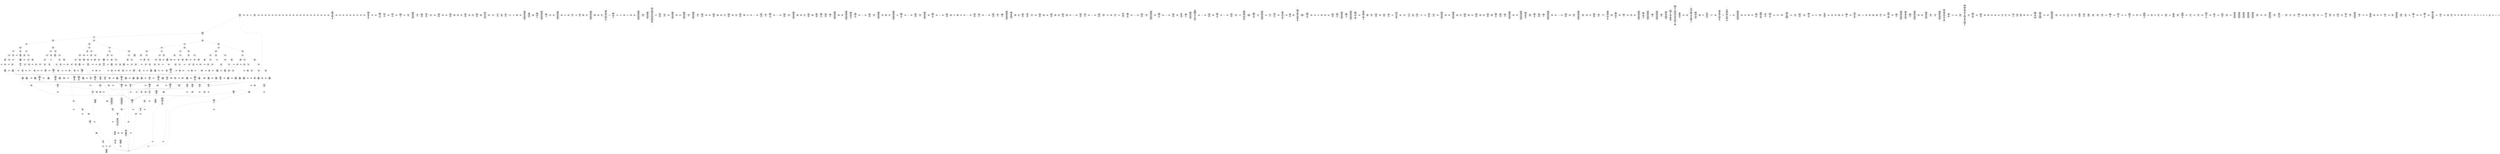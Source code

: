 /* Generated by GvGen v.1.0 (https://www.github.com/stricaud/gvgen) */

digraph G {
compound=true;
   node1 [label="[anywhere]"];
   node2 [label="# 0x0
PUSHX Data
PUSHX Data
MSTORE
PUSHX LogicData
CALLDATASIZE
LT
PUSHX Data
JUMPI
"];
   node3 [label="# 0xd
PUSHX Data
CALLDATALOAD
PUSHX BitData
SHR
PUSHX LogicData
GT
PUSHX Data
JUMPI
"];
   node4 [label="# 0x1e
PUSHX LogicData
GT
PUSHX Data
JUMPI
"];
   node5 [label="# 0x29
PUSHX LogicData
GT
PUSHX Data
JUMPI
"];
   node6 [label="# 0x34
PUSHX LogicData
GT
PUSHX Data
JUMPI
"];
   node7 [label="# 0x3f
PUSHX LogicData
EQ
PUSHX Data
JUMPI
"];
   node8 [label="# 0x4a
PUSHX LogicData
EQ
PUSHX Data
JUMPI
"];
   node9 [label="# 0x55
PUSHX LogicData
EQ
PUSHX Data
JUMPI
"];
   node10 [label="# 0x60
PUSHX LogicData
EQ
PUSHX Data
JUMPI
"];
   node11 [label="# 0x6b
PUSHX Data
REVERT
"];
   node12 [label="# 0x6f
JUMPDEST
PUSHX LogicData
EQ
PUSHX Data
JUMPI
"];
   node13 [label="# 0x7b
PUSHX LogicData
EQ
PUSHX Data
JUMPI
"];
   node14 [label="# 0x86
PUSHX LogicData
EQ
PUSHX Data
JUMPI
"];
   node15 [label="# 0x91
PUSHX LogicData
EQ
PUSHX Data
JUMPI
"];
   node16 [label="# 0x9c
PUSHX Data
REVERT
"];
   node17 [label="# 0xa0
JUMPDEST
PUSHX LogicData
GT
PUSHX Data
JUMPI
"];
   node18 [label="# 0xac
PUSHX LogicData
EQ
PUSHX Data
JUMPI
"];
   node19 [label="# 0xb7
PUSHX LogicData
EQ
PUSHX Data
JUMPI
"];
   node20 [label="# 0xc2
PUSHX LogicData
EQ
PUSHX Data
JUMPI
"];
   node21 [label="# 0xcd
PUSHX LogicData
EQ
PUSHX Data
JUMPI
"];
   node22 [label="# 0xd8
PUSHX Data
REVERT
"];
   node23 [label="# 0xdc
JUMPDEST
PUSHX LogicData
EQ
PUSHX Data
JUMPI
"];
   node24 [label="# 0xe8
PUSHX LogicData
EQ
PUSHX Data
JUMPI
"];
   node25 [label="# 0xf3
PUSHX LogicData
EQ
PUSHX Data
JUMPI
"];
   node26 [label="# 0xfe
PUSHX LogicData
EQ
PUSHX Data
JUMPI
"];
   node27 [label="# 0x109
PUSHX Data
REVERT
"];
   node28 [label="# 0x10d
JUMPDEST
PUSHX LogicData
GT
PUSHX Data
JUMPI
"];
   node29 [label="# 0x119
PUSHX LogicData
GT
PUSHX Data
JUMPI
"];
   node30 [label="# 0x124
PUSHX LogicData
EQ
PUSHX Data
JUMPI
"];
   node31 [label="# 0x12f
PUSHX LogicData
EQ
PUSHX Data
JUMPI
"];
   node32 [label="# 0x13a
PUSHX LogicData
EQ
PUSHX Data
JUMPI
"];
   node33 [label="# 0x145
PUSHX LogicData
EQ
PUSHX Data
JUMPI
"];
   node34 [label="# 0x150
PUSHX Data
REVERT
"];
   node35 [label="# 0x154
JUMPDEST
PUSHX LogicData
EQ
PUSHX Data
JUMPI
"];
   node36 [label="# 0x160
PUSHX LogicData
EQ
PUSHX Data
JUMPI
"];
   node37 [label="# 0x16b
PUSHX LogicData
EQ
PUSHX Data
JUMPI
"];
   node38 [label="# 0x176
PUSHX LogicData
EQ
PUSHX Data
JUMPI
"];
   node39 [label="# 0x181
PUSHX Data
REVERT
"];
   node40 [label="# 0x185
JUMPDEST
PUSHX LogicData
GT
PUSHX Data
JUMPI
"];
   node41 [label="# 0x191
PUSHX LogicData
EQ
PUSHX Data
JUMPI
"];
   node42 [label="# 0x19c
PUSHX LogicData
EQ
PUSHX Data
JUMPI
"];
   node43 [label="# 0x1a7
PUSHX LogicData
EQ
PUSHX Data
JUMPI
"];
   node44 [label="# 0x1b2
PUSHX LogicData
EQ
PUSHX Data
JUMPI
"];
   node45 [label="# 0x1bd
PUSHX Data
REVERT
"];
   node46 [label="# 0x1c1
JUMPDEST
PUSHX LogicData
EQ
PUSHX Data
JUMPI
"];
   node47 [label="# 0x1cd
PUSHX LogicData
EQ
PUSHX Data
JUMPI
"];
   node48 [label="# 0x1d8
PUSHX LogicData
EQ
PUSHX Data
JUMPI
"];
   node49 [label="# 0x1e3
PUSHX LogicData
EQ
PUSHX Data
JUMPI
"];
   node50 [label="# 0x1ee
PUSHX Data
REVERT
"];
   node51 [label="# 0x1f2
JUMPDEST
PUSHX LogicData
GT
PUSHX Data
JUMPI
"];
   node52 [label="# 0x1fe
PUSHX LogicData
GT
PUSHX Data
JUMPI
"];
   node53 [label="# 0x209
PUSHX LogicData
GT
PUSHX Data
JUMPI
"];
   node54 [label="# 0x214
PUSHX LogicData
EQ
PUSHX Data
JUMPI
"];
   node55 [label="# 0x21f
PUSHX LogicData
EQ
PUSHX Data
JUMPI
"];
   node56 [label="# 0x22a
PUSHX LogicData
EQ
PUSHX Data
JUMPI
"];
   node57 [label="# 0x235
PUSHX LogicData
EQ
PUSHX Data
JUMPI
"];
   node58 [label="# 0x240
PUSHX Data
REVERT
"];
   node59 [label="# 0x244
JUMPDEST
PUSHX LogicData
EQ
PUSHX Data
JUMPI
"];
   node60 [label="# 0x250
PUSHX LogicData
EQ
PUSHX Data
JUMPI
"];
   node61 [label="# 0x25b
PUSHX LogicData
EQ
PUSHX Data
JUMPI
"];
   node62 [label="# 0x266
PUSHX LogicData
EQ
PUSHX Data
JUMPI
"];
   node63 [label="# 0x271
PUSHX Data
REVERT
"];
   node64 [label="# 0x275
JUMPDEST
PUSHX LogicData
GT
PUSHX Data
JUMPI
"];
   node65 [label="# 0x281
PUSHX LogicData
EQ
PUSHX Data
JUMPI
"];
   node66 [label="# 0x28c
PUSHX LogicData
EQ
PUSHX Data
JUMPI
"];
   node67 [label="# 0x297
PUSHX LogicData
EQ
PUSHX Data
JUMPI
"];
   node68 [label="# 0x2a2
PUSHX LogicData
EQ
PUSHX Data
JUMPI
"];
   node69 [label="# 0x2ad
PUSHX Data
REVERT
"];
   node70 [label="# 0x2b1
JUMPDEST
PUSHX LogicData
EQ
PUSHX Data
JUMPI
"];
   node71 [label="# 0x2bd
PUSHX LogicData
EQ
PUSHX Data
JUMPI
"];
   node72 [label="# 0x2c8
PUSHX LogicData
EQ
PUSHX Data
JUMPI
"];
   node73 [label="# 0x2d3
PUSHX LogicData
EQ
PUSHX Data
JUMPI
"];
   node74 [label="# 0x2de
PUSHX Data
REVERT
"];
   node75 [label="# 0x2e2
JUMPDEST
PUSHX LogicData
GT
PUSHX Data
JUMPI
"];
   node76 [label="# 0x2ee
PUSHX LogicData
GT
PUSHX Data
JUMPI
"];
   node77 [label="# 0x2f9
PUSHX LogicData
EQ
PUSHX Data
JUMPI
"];
   node78 [label="# 0x304
PUSHX LogicData
EQ
PUSHX Data
JUMPI
"];
   node79 [label="# 0x30f
PUSHX LogicData
EQ
PUSHX Data
JUMPI
"];
   node80 [label="# 0x31a
PUSHX LogicData
EQ
PUSHX Data
JUMPI
"];
   node81 [label="# 0x325
PUSHX Data
REVERT
"];
   node82 [label="# 0x329
JUMPDEST
PUSHX LogicData
EQ
PUSHX Data
JUMPI
"];
   node83 [label="# 0x335
PUSHX LogicData
EQ
PUSHX Data
JUMPI
"];
   node84 [label="# 0x340
PUSHX LogicData
EQ
PUSHX Data
JUMPI
"];
   node85 [label="# 0x34b
PUSHX LogicData
EQ
PUSHX Data
JUMPI
"];
   node86 [label="# 0x356
PUSHX Data
REVERT
"];
   node87 [label="# 0x35a
JUMPDEST
PUSHX LogicData
GT
PUSHX Data
JUMPI
"];
   node88 [label="# 0x366
PUSHX LogicData
EQ
PUSHX Data
JUMPI
"];
   node89 [label="# 0x371
PUSHX LogicData
EQ
PUSHX Data
JUMPI
"];
   node90 [label="# 0x37c
PUSHX LogicData
EQ
PUSHX Data
JUMPI
"];
   node91 [label="# 0x387
PUSHX LogicData
EQ
PUSHX Data
JUMPI
"];
   node92 [label="# 0x392
PUSHX Data
REVERT
"];
   node93 [label="# 0x396
JUMPDEST
PUSHX LogicData
EQ
PUSHX Data
JUMPI
"];
   node94 [label="# 0x3a1
PUSHX LogicData
EQ
PUSHX Data
JUMPI
"];
   node95 [label="# 0x3ac
PUSHX LogicData
EQ
PUSHX Data
JUMPI
"];
   node96 [label="# 0x3b7
JUMPDEST
PUSHX Data
REVERT
"];
   node97 [label="# 0x3bc
JUMPDEST
CALLVALUE
ISZERO
PUSHX Data
JUMPI
"];
   node98 [label="# 0x3c4
PUSHX Data
REVERT
"];
   node99 [label="# 0x3c8
JUMPDEST
PUSHX Data
PUSHX Data
JUMP
"];
   node100 [label="# 0x3d1
JUMPDEST
PUSHX MemData
MLOAD
MSTORE
PUSHX ArithData
ADD
"];
   node101 [label="# 0x3db
JUMPDEST
PUSHX MemData
MLOAD
SUB
RETURN
"];
   node102 [label="# 0x3e4
JUMPDEST
CALLVALUE
ISZERO
PUSHX Data
JUMPI
"];
   node103 [label="# 0x3ec
PUSHX Data
REVERT
"];
   node104 [label="# 0x3f0
JUMPDEST
PUSHX Data
PUSHX Data
CALLDATASIZE
PUSHX Data
PUSHX Data
JUMP
"];
   node105 [label="# 0x3ff
JUMPDEST
PUSHX Data
JUMP
"];
   node106 [label="# 0x404
JUMPDEST
PUSHX MemData
MLOAD
ISZERO
ISZERO
MSTORE
PUSHX ArithData
ADD
PUSHX Data
JUMP
"];
   node107 [label="# 0x414
JUMPDEST
PUSHX Data
PUSHX Data
CALLDATASIZE
PUSHX Data
PUSHX Data
JUMP
"];
   node108 [label="# 0x422
JUMPDEST
PUSHX Data
JUMP
"];
   node109 [label="# 0x427
JUMPDEST
STOP
"];
   node110 [label="# 0x429
JUMPDEST
CALLVALUE
ISZERO
PUSHX Data
JUMPI
"];
   node111 [label="# 0x431
PUSHX Data
REVERT
"];
   node112 [label="# 0x435
JUMPDEST
PUSHX Data
PUSHX Data
JUMP
"];
   node113 [label="# 0x43e
JUMPDEST
PUSHX MemData
MLOAD
PUSHX Data
PUSHX Data
JUMP
"];
   node114 [label="# 0x44b
JUMPDEST
CALLVALUE
ISZERO
PUSHX Data
JUMPI
"];
   node115 [label="# 0x453
PUSHX Data
REVERT
"];
   node116 [label="# 0x457
JUMPDEST
PUSHX Data
PUSHX Data
CALLDATASIZE
PUSHX Data
PUSHX Data
JUMP
"];
   node117 [label="# 0x466
JUMPDEST
PUSHX Data
JUMP
"];
   node118 [label="# 0x46b
JUMPDEST
PUSHX MemData
MLOAD
PUSHX ArithData
PUSHX BitData
PUSHX BitData
SHL
SUB
AND
MSTORE
PUSHX ArithData
ADD
PUSHX Data
JUMP
"];
   node119 [label="# 0x483
JUMPDEST
CALLVALUE
ISZERO
PUSHX Data
JUMPI
"];
   node120 [label="# 0x48b
PUSHX Data
REVERT
"];
   node121 [label="# 0x48f
JUMPDEST
PUSHX Data
PUSHX Data
CALLDATASIZE
PUSHX Data
PUSHX Data
JUMP
"];
   node122 [label="# 0x49e
JUMPDEST
PUSHX Data
JUMP
"];
   node123 [label="# 0x4a3
JUMPDEST
CALLVALUE
ISZERO
PUSHX Data
JUMPI
"];
   node124 [label="# 0x4ab
PUSHX Data
REVERT
"];
   node125 [label="# 0x4af
JUMPDEST
PUSHX Data
PUSHX Data
CALLDATASIZE
PUSHX Data
PUSHX Data
JUMP
"];
   node126 [label="# 0x4be
JUMPDEST
PUSHX Data
JUMP
"];
   node127 [label="# 0x4c3
JUMPDEST
CALLVALUE
ISZERO
PUSHX Data
JUMPI
"];
   node128 [label="# 0x4cb
PUSHX Data
REVERT
"];
   node129 [label="# 0x4cf
JUMPDEST
PUSHX Data
PUSHX Data
CALLDATASIZE
PUSHX Data
PUSHX Data
JUMP
"];
   node130 [label="# 0x4de
JUMPDEST
PUSHX Data
JUMP
"];
   node131 [label="# 0x4e3
JUMPDEST
CALLVALUE
ISZERO
PUSHX Data
JUMPI
"];
   node132 [label="# 0x4eb
PUSHX Data
REVERT
"];
   node133 [label="# 0x4ef
JUMPDEST
PUSHX Data
PUSHX StorData
SLOAD
JUMP
"];
   node134 [label="# 0x4f9
JUMPDEST
CALLVALUE
ISZERO
PUSHX Data
JUMPI
"];
   node135 [label="# 0x501
PUSHX Data
REVERT
"];
   node136 [label="# 0x505
JUMPDEST
PUSHX Data
PUSHX StorData
SLOAD
JUMP
"];
   node137 [label="# 0x50f
JUMPDEST
CALLVALUE
ISZERO
PUSHX Data
JUMPI
"];
   node138 [label="# 0x517
PUSHX Data
REVERT
"];
   node139 [label="# 0x51b
JUMPDEST
PUSHX Data
PUSHX Data
CALLDATASIZE
PUSHX Data
PUSHX Data
JUMP
"];
   node140 [label="# 0x52a
JUMPDEST
PUSHX Data
JUMP
"];
   node141 [label="# 0x52f
JUMPDEST
CALLVALUE
ISZERO
PUSHX Data
JUMPI
"];
   node142 [label="# 0x537
PUSHX Data
REVERT
"];
   node143 [label="# 0x53b
JUMPDEST
PUSHX Data
PUSHX Data
CALLDATASIZE
PUSHX Data
PUSHX Data
JUMP
"];
   node144 [label="# 0x54a
JUMPDEST
PUSHX Data
JUMP
"];
   node145 [label="# 0x54f
JUMPDEST
CALLVALUE
ISZERO
PUSHX Data
JUMPI
"];
   node146 [label="# 0x557
PUSHX Data
REVERT
"];
   node147 [label="# 0x55b
JUMPDEST
PUSHX StorData
SLOAD
PUSHX Data
PUSHX Data
DIV
PUSHX BitData
AND
JUMP
"];
   node148 [label="# 0x56e
JUMPDEST
PUSHX MemData
MLOAD
PUSHX BitData
AND
MSTORE
PUSHX ArithData
ADD
PUSHX Data
JUMP
"];
   node149 [label="# 0x580
JUMPDEST
PUSHX Data
PUSHX Data
CALLDATASIZE
PUSHX Data
PUSHX Data
JUMP
"];
   node150 [label="# 0x58e
JUMPDEST
PUSHX Data
JUMP
"];
   node151 [label="# 0x593
JUMPDEST
CALLVALUE
ISZERO
PUSHX Data
JUMPI
"];
   node152 [label="# 0x59b
PUSHX Data
REVERT
"];
   node153 [label="# 0x59f
JUMPDEST
PUSHX Data
PUSHX StorData
SLOAD
JUMP
"];
   node154 [label="# 0x5a9
JUMPDEST
CALLVALUE
ISZERO
PUSHX Data
JUMPI
"];
   node155 [label="# 0x5b1
PUSHX Data
REVERT
"];
   node156 [label="# 0x5b5
JUMPDEST
PUSHX Data
PUSHX Data
JUMP
"];
   node157 [label="# 0x5be
JUMPDEST
CALLVALUE
ISZERO
PUSHX Data
JUMPI
"];
   node158 [label="# 0x5c6
PUSHX Data
REVERT
"];
   node159 [label="# 0x5ca
JUMPDEST
PUSHX Data
PUSHX Data
CALLDATASIZE
PUSHX Data
PUSHX Data
JUMP
"];
   node160 [label="# 0x5d9
JUMPDEST
PUSHX Data
JUMP
"];
   node161 [label="# 0x5de
JUMPDEST
CALLVALUE
ISZERO
PUSHX Data
JUMPI
"];
   node162 [label="# 0x5e6
PUSHX Data
REVERT
"];
   node163 [label="# 0x5ea
JUMPDEST
PUSHX Data
PUSHX Data
CALLDATASIZE
PUSHX Data
PUSHX Data
JUMP
"];
   node164 [label="# 0x5f9
JUMPDEST
PUSHX Data
JUMP
"];
   node165 [label="# 0x5fe
JUMPDEST
CALLVALUE
ISZERO
PUSHX Data
JUMPI
"];
   node166 [label="# 0x606
PUSHX Data
REVERT
"];
   node167 [label="# 0x60a
JUMPDEST
PUSHX Data
PUSHX Data
CALLDATASIZE
PUSHX Data
PUSHX Data
JUMP
"];
   node168 [label="# 0x619
JUMPDEST
PUSHX Data
JUMP
"];
   node169 [label="# 0x61e
JUMPDEST
CALLVALUE
ISZERO
PUSHX Data
JUMPI
"];
   node170 [label="# 0x626
PUSHX Data
REVERT
"];
   node171 [label="# 0x62a
JUMPDEST
PUSHX Data
PUSHX Data
JUMP
"];
   node172 [label="# 0x652
JUMPDEST
CALLVALUE
ISZERO
PUSHX Data
JUMPI
"];
   node173 [label="# 0x65a
PUSHX Data
REVERT
"];
   node174 [label="# 0x65e
JUMPDEST
PUSHX Data
PUSHX Data
CALLDATASIZE
PUSHX Data
PUSHX Data
JUMP
"];
   node175 [label="# 0x66d
JUMPDEST
PUSHX Data
JUMP
"];
   node176 [label="# 0x672
JUMPDEST
CALLVALUE
ISZERO
PUSHX Data
JUMPI
"];
   node177 [label="# 0x67a
PUSHX Data
REVERT
"];
   node178 [label="# 0x67e
JUMPDEST
PUSHX Data
PUSHX StorData
SLOAD
JUMP
"];
   node179 [label="# 0x688
JUMPDEST
CALLVALUE
ISZERO
PUSHX Data
JUMPI
"];
   node180 [label="# 0x690
PUSHX Data
REVERT
"];
   node181 [label="# 0x694
JUMPDEST
PUSHX Data
PUSHX Data
CALLDATASIZE
PUSHX Data
PUSHX Data
JUMP
"];
   node182 [label="# 0x6a3
JUMPDEST
PUSHX Data
JUMP
"];
   node183 [label="# 0x6a8
JUMPDEST
CALLVALUE
ISZERO
PUSHX Data
JUMPI
"];
   node184 [label="# 0x6b0
PUSHX Data
REVERT
"];
   node185 [label="# 0x6b4
JUMPDEST
PUSHX Data
PUSHX Data
CALLDATASIZE
PUSHX Data
PUSHX Data
JUMP
"];
   node186 [label="# 0x6c3
JUMPDEST
PUSHX Data
JUMP
"];
   node187 [label="# 0x6c8
JUMPDEST
CALLVALUE
ISZERO
PUSHX Data
JUMPI
"];
   node188 [label="# 0x6d0
PUSHX Data
REVERT
"];
   node189 [label="# 0x6d4
JUMPDEST
PUSHX Data
PUSHX Data
CALLDATASIZE
PUSHX Data
PUSHX Data
JUMP
"];
   node190 [label="# 0x6e3
JUMPDEST
PUSHX Data
JUMP
"];
   node191 [label="# 0x6e8
JUMPDEST
CALLVALUE
ISZERO
PUSHX Data
JUMPI
"];
   node192 [label="# 0x6f0
PUSHX Data
REVERT
"];
   node193 [label="# 0x6f4
JUMPDEST
PUSHX Data
PUSHX Data
CALLDATASIZE
PUSHX Data
PUSHX Data
JUMP
"];
   node194 [label="# 0x703
JUMPDEST
PUSHX Data
JUMP
"];
   node195 [label="# 0x708
JUMPDEST
CALLVALUE
ISZERO
PUSHX Data
JUMPI
"];
   node196 [label="# 0x710
PUSHX Data
REVERT
"];
   node197 [label="# 0x714
JUMPDEST
PUSHX Data
PUSHX Data
JUMP
"];
   node198 [label="# 0x71d
JUMPDEST
CALLVALUE
ISZERO
PUSHX Data
JUMPI
"];
   node199 [label="# 0x725
PUSHX Data
REVERT
"];
   node200 [label="# 0x729
JUMPDEST
PUSHX Data
PUSHX Data
JUMP
"];
   node201 [label="# 0x732
JUMPDEST
CALLVALUE
ISZERO
PUSHX Data
JUMPI
"];
   node202 [label="# 0x73a
PUSHX Data
REVERT
"];
   node203 [label="# 0x73e
JUMPDEST
PUSHX Data
PUSHX Data
CALLDATASIZE
PUSHX Data
PUSHX Data
JUMP
"];
   node204 [label="# 0x74d
JUMPDEST
PUSHX Data
JUMP
"];
   node205 [label="# 0x752
JUMPDEST
CALLVALUE
ISZERO
PUSHX Data
JUMPI
"];
   node206 [label="# 0x75a
PUSHX Data
REVERT
"];
   node207 [label="# 0x75e
JUMPDEST
PUSHX Data
PUSHX Data
JUMP
"];
   node208 [label="# 0x767
JUMPDEST
PUSHX Data
PUSHX Data
CALLDATASIZE
PUSHX Data
PUSHX Data
JUMP
"];
   node209 [label="# 0x775
JUMPDEST
PUSHX Data
JUMP
"];
   node210 [label="# 0x77a
JUMPDEST
CALLVALUE
ISZERO
PUSHX Data
JUMPI
"];
   node211 [label="# 0x782
PUSHX Data
REVERT
"];
   node212 [label="# 0x786
JUMPDEST
PUSHX Data
PUSHX Data
JUMP
"];
   node213 [label="# 0x78f
JUMPDEST
CALLVALUE
ISZERO
PUSHX Data
JUMPI
"];
   node214 [label="# 0x797
PUSHX Data
REVERT
"];
   node215 [label="# 0x79b
JUMPDEST
PUSHX Data
PUSHX Data
JUMP
"];
   node216 [label="# 0x7a4
JUMPDEST
CALLVALUE
ISZERO
PUSHX Data
JUMPI
"];
   node217 [label="# 0x7ac
PUSHX Data
REVERT
"];
   node218 [label="# 0x7b0
JUMPDEST
PUSHX Data
PUSHX Data
CALLDATASIZE
PUSHX Data
PUSHX Data
JUMP
"];
   node219 [label="# 0x7bf
JUMPDEST
PUSHX Data
JUMP
"];
   node220 [label="# 0x7c4
JUMPDEST
CALLVALUE
ISZERO
PUSHX Data
JUMPI
"];
   node221 [label="# 0x7cc
PUSHX Data
REVERT
"];
   node222 [label="# 0x7d0
JUMPDEST
PUSHX Data
PUSHX StorData
SLOAD
JUMP
"];
   node223 [label="# 0x7da
JUMPDEST
CALLVALUE
ISZERO
PUSHX Data
JUMPI
"];
   node224 [label="# 0x7e2
PUSHX Data
REVERT
"];
   node225 [label="# 0x7e6
JUMPDEST
PUSHX StorData
SLOAD
PUSHX ArithData
PUSHX BitData
PUSHX BitData
SHL
SUB
AND
PUSHX Data
JUMP
"];
   node226 [label="# 0x7f8
JUMPDEST
CALLVALUE
ISZERO
PUSHX Data
JUMPI
"];
   node227 [label="# 0x800
PUSHX Data
REVERT
"];
   node228 [label="# 0x804
JUMPDEST
PUSHX StorData
SLOAD
PUSHX Data
PUSHX BitData
AND
JUMP
"];
   node229 [label="# 0x812
JUMPDEST
CALLVALUE
ISZERO
PUSHX Data
JUMPI
"];
   node230 [label="# 0x81a
PUSHX Data
REVERT
"];
   node231 [label="# 0x81e
JUMPDEST
PUSHX Data
PUSHX Data
CALLDATASIZE
PUSHX Data
PUSHX Data
JUMP
"];
   node232 [label="# 0x82d
JUMPDEST
PUSHX Data
JUMP
"];
   node233 [label="# 0x832
JUMPDEST
CALLVALUE
ISZERO
PUSHX Data
JUMPI
"];
   node234 [label="# 0x83a
PUSHX Data
REVERT
"];
   node235 [label="# 0x83e
JUMPDEST
PUSHX Data
PUSHX Data
CALLDATASIZE
PUSHX Data
PUSHX Data
JUMP
"];
   node236 [label="# 0x84d
JUMPDEST
PUSHX Data
JUMP
"];
   node237 [label="# 0x852
JUMPDEST
CALLVALUE
ISZERO
PUSHX Data
JUMPI
"];
   node238 [label="# 0x85a
PUSHX Data
REVERT
"];
   node239 [label="# 0x85e
JUMPDEST
PUSHX Data
PUSHX Data
CALLDATASIZE
PUSHX Data
PUSHX Data
JUMP
"];
   node240 [label="# 0x86d
JUMPDEST
PUSHX Data
JUMP
"];
   node241 [label="# 0x872
JUMPDEST
PUSHX Data
MLOAD
MLOAD
PUSHX ArithData
PUSHX BitData
PUSHX BitData
SHL
SUB
AND
MSTORE
PUSHX ArithData
ADD
MLOAD
PUSHX ArithData
PUSHX BitData
PUSHX BitData
SHL
SUB
AND
ADD
MSTORE
ADD
PUSHX Data
JUMP
"];
   node242 [label="# 0x89f
JUMPDEST
CALLVALUE
ISZERO
PUSHX Data
JUMPI
"];
   node243 [label="# 0x8a7
PUSHX Data
REVERT
"];
   node244 [label="# 0x8ab
JUMPDEST
PUSHX Data
PUSHX Data
JUMP
"];
   node245 [label="# 0x8b4
JUMPDEST
CALLVALUE
ISZERO
PUSHX Data
JUMPI
"];
   node246 [label="# 0x8bc
PUSHX Data
REVERT
"];
   node247 [label="# 0x8c0
JUMPDEST
PUSHX Data
PUSHX Data
CALLDATASIZE
PUSHX Data
PUSHX Data
JUMP
"];
   node248 [label="# 0x8cf
JUMPDEST
PUSHX Data
JUMP
"];
   node249 [label="# 0x8d4
JUMPDEST
CALLVALUE
ISZERO
PUSHX Data
JUMPI
"];
   node250 [label="# 0x8dc
PUSHX Data
REVERT
"];
   node251 [label="# 0x8e0
JUMPDEST
PUSHX Data
PUSHX Data
CALLDATASIZE
PUSHX Data
PUSHX Data
JUMP
"];
   node252 [label="# 0x8ef
JUMPDEST
PUSHX Data
JUMP
"];
   node253 [label="# 0x8f4
JUMPDEST
CALLVALUE
ISZERO
PUSHX Data
JUMPI
"];
   node254 [label="# 0x8fc
PUSHX Data
REVERT
"];
   node255 [label="# 0x900
JUMPDEST
PUSHX Data
PUSHX Data
JUMP
"];
   node256 [label="# 0x909
JUMPDEST
CALLVALUE
ISZERO
PUSHX Data
JUMPI
"];
   node257 [label="# 0x911
PUSHX Data
REVERT
"];
   node258 [label="# 0x915
JUMPDEST
PUSHX Data
PUSHX Data
CALLDATASIZE
PUSHX Data
PUSHX Data
JUMP
"];
   node259 [label="# 0x924
JUMPDEST
PUSHX Data
JUMP
"];
   node260 [label="# 0x929
JUMPDEST
CALLVALUE
ISZERO
PUSHX Data
JUMPI
"];
   node261 [label="# 0x931
PUSHX Data
REVERT
"];
   node262 [label="# 0x935
JUMPDEST
PUSHX Data
PUSHX Data
CALLDATASIZE
PUSHX Data
PUSHX Data
JUMP
"];
   node263 [label="# 0x944
JUMPDEST
PUSHX Data
JUMP
"];
   node264 [label="# 0x949
JUMPDEST
CALLVALUE
ISZERO
PUSHX Data
JUMPI
"];
   node265 [label="# 0x951
PUSHX Data
REVERT
"];
   node266 [label="# 0x955
JUMPDEST
PUSHX Data
PUSHX Data
CALLDATASIZE
PUSHX Data
PUSHX Data
JUMP
"];
   node267 [label="# 0x964
JUMPDEST
PUSHX Data
JUMP
"];
   node268 [label="# 0x969
JUMPDEST
CALLVALUE
ISZERO
PUSHX Data
JUMPI
"];
   node269 [label="# 0x971
PUSHX Data
REVERT
"];
   node270 [label="# 0x975
JUMPDEST
PUSHX StorData
SLOAD
PUSHX Data
PUSHX ArithData
PUSHX BitData
PUSHX BitData
SHL
SUB
AND
JUMP
"];
   node271 [label="# 0x989
JUMPDEST
CALLVALUE
ISZERO
PUSHX Data
JUMPI
"];
   node272 [label="# 0x991
PUSHX Data
REVERT
"];
   node273 [label="# 0x995
JUMPDEST
PUSHX Data
PUSHX Data
CALLDATASIZE
PUSHX Data
PUSHX Data
JUMP
"];
   node274 [label="# 0x9a4
JUMPDEST
PUSHX Data
JUMP
"];
   node275 [label="# 0x9a9
JUMPDEST
CALLVALUE
ISZERO
PUSHX Data
JUMPI
"];
   node276 [label="# 0x9b1
PUSHX Data
REVERT
"];
   node277 [label="# 0x9b5
JUMPDEST
PUSHX Data
PUSHX Data
JUMP
"];
   node278 [label="# 0x9be
JUMPDEST
CALLVALUE
ISZERO
PUSHX Data
JUMPI
"];
   node279 [label="# 0x9c6
PUSHX Data
REVERT
"];
   node280 [label="# 0x9ca
JUMPDEST
PUSHX Data
PUSHX Data
JUMP
"];
   node281 [label="# 0x9d3
JUMPDEST
CALLVALUE
ISZERO
PUSHX Data
JUMPI
"];
   node282 [label="# 0x9db
PUSHX Data
REVERT
"];
   node283 [label="# 0x9df
JUMPDEST
PUSHX Data
PUSHX Data
JUMP
"];
   node284 [label="# 0x9e8
JUMPDEST
CALLVALUE
ISZERO
PUSHX Data
JUMPI
"];
   node285 [label="# 0x9f0
PUSHX Data
REVERT
"];
   node286 [label="# 0x9f4
JUMPDEST
PUSHX Data
PUSHX StorData
SLOAD
JUMP
"];
   node287 [label="# 0x9fe
JUMPDEST
CALLVALUE
ISZERO
PUSHX Data
JUMPI
"];
   node288 [label="# 0xa06
PUSHX Data
REVERT
"];
   node289 [label="# 0xa0a
JUMPDEST
PUSHX Data
PUSHX Data
JUMP
"];
   node290 [label="# 0xa13
JUMPDEST
PUSHX Data
PUSHX Data
CALLDATASIZE
PUSHX Data
PUSHX Data
JUMP
"];
   node291 [label="# 0xa21
JUMPDEST
PUSHX Data
JUMP
"];
   node292 [label="# 0xa26
JUMPDEST
CALLVALUE
ISZERO
PUSHX Data
JUMPI
"];
   node293 [label="# 0xa2e
PUSHX Data
REVERT
"];
   node294 [label="# 0xa32
JUMPDEST
PUSHX Data
PUSHX Data
CALLDATASIZE
PUSHX Data
PUSHX Data
JUMP
"];
   node295 [label="# 0xa41
JUMPDEST
PUSHX Data
JUMP
"];
   node296 [label="# 0xa46
JUMPDEST
CALLVALUE
ISZERO
PUSHX Data
JUMPI
"];
   node297 [label="# 0xa4e
PUSHX Data
REVERT
"];
   node298 [label="# 0xa52
JUMPDEST
PUSHX StorData
SLOAD
PUSHX Data
PUSHX BitData
AND
JUMP
"];
   node299 [label="# 0xa60
JUMPDEST
CALLVALUE
ISZERO
PUSHX Data
JUMPI
"];
   node300 [label="# 0xa68
PUSHX Data
REVERT
"];
   node301 [label="# 0xa6c
JUMPDEST
PUSHX Data
PUSHX Data
CALLDATASIZE
PUSHX Data
PUSHX Data
JUMP
"];
   node302 [label="# 0xa7b
JUMPDEST
PUSHX Data
JUMP
"];
   node303 [label="# 0xa80
JUMPDEST
CALLVALUE
ISZERO
PUSHX Data
JUMPI
"];
   node304 [label="# 0xa88
PUSHX Data
REVERT
"];
   node305 [label="# 0xa8c
JUMPDEST
PUSHX Data
PUSHX Data
CALLDATASIZE
PUSHX Data
PUSHX Data
JUMP
"];
   node306 [label="# 0xa9b
JUMPDEST
PUSHX ArithData
PUSHX BitData
PUSHX BitData
SHL
SUB
AND
PUSHX Data
MSTORE
PUSHX Data
PUSHX Data
MSTORE
PUSHX Data
SHA3
AND
MSTORE
MSTORE
SHA3
SLOAD
PUSHX BitData
AND
JUMP
"];
   node307 [label="# 0xac9
JUMPDEST
CALLVALUE
ISZERO
PUSHX Data
JUMPI
"];
   node308 [label="# 0xad1
PUSHX Data
REVERT
"];
   node309 [label="# 0xad5
JUMPDEST
PUSHX Data
PUSHX Data
CALLDATASIZE
PUSHX Data
PUSHX Data
JUMP
"];
   node310 [label="# 0xae4
JUMPDEST
PUSHX Data
JUMP
"];
   node311 [label="# 0xae9
JUMPDEST
CALLVALUE
ISZERO
PUSHX Data
JUMPI
"];
   node312 [label="# 0xaf1
PUSHX Data
REVERT
"];
   node313 [label="# 0xaf5
JUMPDEST
PUSHX Data
PUSHX Data
JUMP
"];
   node314 [label="# 0xafe
JUMPDEST
CALLVALUE
ISZERO
PUSHX Data
JUMPI
"];
   node315 [label="# 0xb06
PUSHX Data
REVERT
"];
   node316 [label="# 0xb0a
JUMPDEST
PUSHX Data
PUSHX Data
CALLDATASIZE
PUSHX Data
PUSHX Data
JUMP
"];
   node317 [label="# 0xb19
JUMPDEST
PUSHX Data
JUMP
"];
   node318 [label="# 0xb1e
JUMPDEST
PUSHX Data
PUSHX Data
PUSHX StorData
SLOAD
PUSHX BitData
NOT
ADD
JUMP
"];
   node319 [label="# 0xb2d
JUMPDEST
JUMP
"];
   node320 [label="# 0xb32
JUMPDEST
PUSHX Data
PUSHX ArithData
PUSHX BitData
PUSHX BitData
SHL
SUB
NOT
AND
PUSHX BitData
PUSHX BitData
SHL
EQ
PUSHX Data
JUMPI
"];
   node321 [label="# 0xb4e
PUSHX ArithData
PUSHX BitData
PUSHX BitData
SHL
SUB
NOT
AND
PUSHX BitData
PUSHX BitData
SHL
EQ
"];
   node322 [label="# 0xb63
JUMPDEST
PUSHX Data
JUMPI
"];
   node323 [label="# 0xb69
PUSHX ArithData
PUSHX BitData
PUSHX BitData
SHL
SUB
NOT
AND
PUSHX BitData
PUSHX BitData
SHL
EQ
"];
   node324 [label="# 0xb7e
JUMPDEST
PUSHX Data
JUMPI
"];
   node325 [label="# 0xb84
PUSHX BitData
PUSHX BitData
SHL
PUSHX ArithData
PUSHX BitData
PUSHX BitData
SHL
SUB
NOT
AND
EQ
"];
   node326 [label="# 0xb99
JUMPDEST
JUMP
"];
   node327 [label="# 0xb9f
JUMPDEST
PUSHX LogicData
LT
ISZERO
PUSHX Data
JUMPI
"];
   node328 [label="# 0xba9
PUSHX MemData
MLOAD
PUSHX BitData
PUSHX BitData
SHL
MSTORE
PUSHX Data
PUSHX ArithData
ADD
MSTORE
PUSHX Data
PUSHX ArithData
ADD
MSTORE
PUSHX Data
PUSHX ArithData
ADD
MSTORE
PUSHX ArithData
ADD
"];
   node329 [label="# 0xbec
JUMPDEST
PUSHX MemData
MLOAD
SUB
REVERT
"];
   node330 [label="# 0xbf5
JUMPDEST
PUSHX StorData
SLOAD
GT
ISZERO
PUSHX Data
JUMPI
"];
   node331 [label="# 0xc00
PUSHX MemData
MLOAD
PUSHX BitData
PUSHX BitData
SHL
MSTORE
PUSHX ArithData
ADD
PUSHX Data
PUSHX Data
JUMP
"];
   node332 [label="# 0xc17
JUMPDEST
PUSHX StorData
SLOAD
PUSHX BitData
AND
ISZERO
ISZERO
PUSHX LogicData
EQ
ISZERO
PUSHX Data
JUMPI
"];
   node333 [label="# 0xc29
PUSHX StorData
SLOAD
PUSHX BitData
AND
ISZERO
"];
   node334 [label="# 0xc31
JUMPDEST
PUSHX Data
JUMPI
"];
   node335 [label="# 0xc36
PUSHX MemData
MLOAD
PUSHX BitData
PUSHX BitData
SHL
MSTORE
PUSHX ArithData
ADD
PUSHX Data
PUSHX Data
JUMP
"];
   node336 [label="# 0xc4d
JUMPDEST
PUSHX Data
PUSHX Data
JUMP
"];
   node337 [label="# 0xc57
JUMPDEST
PUSHX Data
JUMPI
"];
   node338 [label="# 0xc5c
PUSHX MemData
MLOAD
PUSHX BitData
PUSHX BitData
SHL
MSTORE
PUSHX ArithData
ADD
PUSHX Data
PUSHX Data
JUMP
"];
   node339 [label="# 0xc73
JUMPDEST
PUSHX Data
PUSHX Data
PUSHX Data
JUMP
"];
   node340 [label="# 0xc9d
JUMPDEST
PUSHX Data
PUSHX Data
JUMP
"];
   node341 [label="# 0xca7
JUMPDEST
GT
ISZERO
PUSHX Data
JUMPI
"];
   node342 [label="# 0xcae
PUSHX MemData
MLOAD
PUSHX BitData
PUSHX BitData
SHL
MSTORE
PUSHX ArithData
ADD
PUSHX Data
PUSHX Data
JUMP
"];
   node343 [label="# 0xcc5
JUMPDEST
PUSHX Data
PUSHX Data
JUMP
"];
   node344 [label="# 0xcce
JUMPDEST
CALLVALUE
EQ
PUSHX Data
JUMPI
"];
   node345 [label="# 0xcd5
PUSHX MemData
MLOAD
PUSHX BitData
PUSHX BitData
SHL
MSTORE
PUSHX ArithData
ADD
PUSHX Data
PUSHX Data
JUMP
"];
   node346 [label="# 0xcec
JUMPDEST
PUSHX Data
PUSHX Data
PUSHX Data
JUMP
"];
   node347 [label="# 0xcf8
JUMPDEST
JUMP
"];
   node348 [label="# 0xcfc
JUMPDEST
PUSHX Data
PUSHX StorData
SLOAD
PUSHX Data
PUSHX Data
JUMP
"];
   node349 [label="# 0xd0b
JUMPDEST
PUSHX ArithData
ADD
PUSHX ArithData
DIV
MUL
PUSHX ArithData
ADD
PUSHX MemData
MLOAD
ADD
PUSHX Data
MSTORE
MSTORE
PUSHX ArithData
ADD
SLOAD
PUSHX Data
PUSHX Data
JUMP
"];
   node350 [label="# 0xd37
JUMPDEST
ISZERO
PUSHX Data
JUMPI
"];
   node351 [label="# 0xd3e
PUSHX LogicData
LT
PUSHX Data
JUMPI
"];
   node352 [label="# 0xd46
PUSHX ArithData
SLOAD
DIV
MUL
MSTORE
PUSHX ArithData
ADD
PUSHX Data
JUMP
"];
   node353 [label="# 0xd59
JUMPDEST
ADD
PUSHX Data
MSTORE
PUSHX Data
PUSHX Data
SHA3
"];
   node354 [label="# 0xd67
JUMPDEST
SLOAD
MSTORE
PUSHX ArithData
ADD
PUSHX ArithData
ADD
GT
PUSHX Data
JUMPI
"];
   node355 [label="# 0xd7b
SUB
PUSHX BitData
AND
ADD
"];
   node356 [label="# 0xd84
JUMPDEST
JUMP
"];
   node357 [label="# 0xd8e
JUMPDEST
PUSHX Data
PUSHX Data
PUSHX Data
JUMP
"];
   node358 [label="# 0xd99
JUMPDEST
PUSHX Data
JUMPI
"];
   node359 [label="# 0xd9e
PUSHX MemData
MLOAD
PUSHX BitData
PUSHX BitData
SHL
MSTORE
PUSHX Data
PUSHX ArithData
ADD
MSTORE
PUSHX Data
PUSHX ArithData
ADD
MSTORE
PUSHX Data
PUSHX ArithData
ADD
MSTORE
PUSHX BitData
PUSHX BitData
SHL
PUSHX ArithData
ADD
MSTORE
PUSHX ArithData
ADD
PUSHX Data
JUMP
"];
   node360 [label="# 0xdfb
JUMPDEST
PUSHX Data
MSTORE
PUSHX Data
PUSHX Data
MSTORE
PUSHX Data
SHA3
SLOAD
PUSHX ArithData
PUSHX BitData
PUSHX BitData
SHL
SUB
AND
JUMP
"];
   node361 [label="# 0xe17
JUMPDEST
PUSHX Data
PUSHX Data
PUSHX Data
JUMP
"];
   node362 [label="# 0xe22
JUMPDEST
PUSHX ArithData
PUSHX BitData
PUSHX BitData
SHL
SUB
AND
PUSHX ArithData
PUSHX BitData
PUSHX BitData
SHL
SUB
AND
SUB
PUSHX Data
JUMPI
"];
   node363 [label="# 0xe3e
PUSHX MemData
MLOAD
PUSHX BitData
PUSHX BitData
SHL
MSTORE
PUSHX Data
PUSHX ArithData
ADD
MSTORE
PUSHX Data
PUSHX ArithData
ADD
MSTORE
PUSHX Data
PUSHX ArithData
ADD
MSTORE
PUSHX BitData
PUSHX BitData
SHL
PUSHX ArithData
ADD
MSTORE
PUSHX ArithData
ADD
PUSHX Data
JUMP
"];
   node364 [label="# 0xe90
JUMPDEST
CALLER
PUSHX ArithData
PUSHX BitData
PUSHX BitData
SHL
SUB
AND
EQ
PUSHX Data
JUMPI
"];
   node365 [label="# 0xea2
PUSHX Data
CALLER
PUSHX Data
JUMP
"];
   node366 [label="# 0xeac
JUMPDEST
PUSHX Data
JUMPI
"];
   node367 [label="# 0xeb1
PUSHX MemData
MLOAD
PUSHX BitData
PUSHX BitData
SHL
MSTORE
PUSHX Data
PUSHX ArithData
ADD
MSTORE
PUSHX Data
PUSHX ArithData
ADD
MSTORE
PUSHX Data
PUSHX ArithData
ADD
MSTORE
PUSHX Data
PUSHX ArithData
ADD
MSTORE
PUSHX ArithData
ADD
PUSHX Data
JUMP
"];
   node368 [label="# 0xf1e
JUMPDEST
PUSHX Data
PUSHX Data
JUMP
"];
   node369 [label="# 0xf29
JUMPDEST
JUMP
"];
   node370 [label="# 0xf2e
JUMPDEST
PUSHX Data
PUSHX Data
JUMP
"];
   node371 [label="# 0xf39
JUMPDEST
PUSHX StorData
SLOAD
LT
PUSHX Data
JUMPI
"];
   node372 [label="# 0xf45
PUSHX Data
REVERT
"];
   node373 [label="# 0xf49
JUMPDEST
PUSHX Data
MSTORE
PUSHX Data
SHA3
ADD
SLOAD
JUMP
"];
   node374 [label="# 0xf5a
JUMPDEST
PUSHX Data
PUSHX Data
PUSHX Data
JUMP
"];
   node375 [label="# 0xf65
JUMPDEST
LT
PUSHX Data
JUMPI
"];
   node376 [label="# 0xf6c
PUSHX MemData
MLOAD
PUSHX BitData
PUSHX BitData
SHL
MSTORE
PUSHX Data
PUSHX ArithData
ADD
MSTORE
PUSHX Data
PUSHX ArithData
ADD
MSTORE
PUSHX Data
PUSHX ArithData
ADD
MSTORE
PUSHX BitData
PUSHX BitData
SHL
PUSHX ArithData
ADD
MSTORE
PUSHX ArithData
ADD
PUSHX Data
JUMP
"];
   node377 [label="# 0xfbe
JUMPDEST
PUSHX Data
PUSHX Data
PUSHX Data
JUMP
"];
   node378 [label="# 0xfc8
JUMPDEST
PUSHX Data
PUSHX Data
"];
   node379 [label="# 0xfd0
JUMPDEST
LT
ISZERO
PUSHX Data
JUMPI
"];
   node380 [label="# 0xfd9
PUSHX Data
MSTORE
PUSHX Data
PUSHX ArithData
MSTORE
PUSHX Data
SHA3
MLOAD
ADD
MSTORE
SLOAD
PUSHX ArithData
PUSHX BitData
PUSHX BitData
SHL
SUB
AND
MSTORE
PUSHX BitData
PUSHX BitData
SHL
DIV
PUSHX ArithData
PUSHX BitData
PUSHX BitData
SHL
SUB
AND
ADD
MSTORE
ISZERO
PUSHX Data
JUMPI
"];
   node381 [label="# 0x101e
MLOAD
"];
   node382 [label="# 0x1022
JUMPDEST
PUSHX ArithData
PUSHX BitData
PUSHX BitData
SHL
SUB
AND
PUSHX ArithData
PUSHX BitData
PUSHX BitData
SHL
SUB
AND
SUB
PUSHX Data
JUMPI
"];
   node383 [label="# 0x103c
SUB
PUSHX Data
JUMPI
"];
   node384 [label="# 0x1043
PUSHX Data
JUMP
"];
   node385 [label="# 0x104e
JUMPDEST
PUSHX Data
PUSHX Data
JUMP
"];
   node386 [label="# 0x1058
JUMPDEST
"];
   node387 [label="# 0x105c
JUMPDEST
PUSHX Data
PUSHX Data
JUMP
"];
   node388 [label="# 0x1067
JUMPDEST
PUSHX Data
JUMP
"];
   node389 [label="# 0x106f
JUMPDEST
PUSHX MemData
MLOAD
PUSHX BitData
PUSHX BitData
SHL
MSTORE
PUSHX Data
PUSHX ArithData
ADD
MSTORE
PUSHX Data
PUSHX ArithData
ADD
MSTORE
PUSHX Data
PUSHX ArithData
ADD
MSTORE
PUSHX BitData
PUSHX BitData
SHL
PUSHX ArithData
ADD
MSTORE
PUSHX ArithData
ADD
PUSHX Data
JUMP
"];
   node390 [label="# 0x10cf
JUMPDEST
PUSHX StorData
SLOAD
PUSHX ArithData
SUB
PUSHX Data
JUMPI
"];
   node391 [label="# 0x10dc
PUSHX MemData
MLOAD
PUSHX BitData
PUSHX BitData
SHL
MSTORE
PUSHX Data
PUSHX ArithData
ADD
MSTORE
PUSHX Data
PUSHX ArithData
ADD
MSTORE
PUSHX Data
PUSHX ArithData
ADD
MSTORE
PUSHX ArithData
ADD
PUSHX Data
JUMP
"];
   node392 [label="# 0x1123
JUMPDEST
PUSHX MemData
MLOAD
PUSHX BitData
NOT
PUSHX BitData
SHL
AND
PUSHX ArithData
ADD
MSTORE
PUSHX Data
PUSHX ArithData
ADD
PUSHX MemData
MLOAD
PUSHX ArithData
SUB
SUB
MSTORE
PUSHX Data
MSTORE
MLOAD
PUSHX ArithData
ADD
SHA3
PUSHX Data
PUSHX ArithData
MUL
PUSHX ArithData
ADD
PUSHX MemData
MLOAD
ADD
PUSHX Data
MSTORE
MSTORE
PUSHX ArithData
ADD
PUSHX ArithData
MUL
CALLDATACOPY
PUSHX Data
ADD
MSTORE
PUSHX StorData
SLOAD
PUSHX Data
JUMP
"];
   node393 [label="# 0x119e
JUMPDEST
JUMP
"];
   node394 [label="# 0x11a7
JUMPDEST
PUSHX StorData
SLOAD
PUSHX BitData
AND
ISZERO
ISZERO
PUSHX LogicData
EQ
ISZERO
PUSHX Data
JUMPI
"];
   node395 [label="# 0x11b9
PUSHX StorData
SLOAD
PUSHX BitData
AND
ISZERO
ISZERO
PUSHX LogicData
EQ
"];
   node396 [label="# 0x11c5
JUMPDEST
PUSHX Data
JUMPI
"];
   node397 [label="# 0x11ca
PUSHX MemData
MLOAD
PUSHX BitData
PUSHX BitData
SHL
MSTORE
PUSHX Data
PUSHX ArithData
ADD
MSTORE
PUSHX Data
PUSHX ArithData
ADD
MSTORE
PUSHX Data
PUSHX ArithData
ADD
MSTORE
PUSHX ArithData
ADD
PUSHX Data
JUMP
"];
   node398 [label="# 0x1211
JUMPDEST
PUSHX Data
PUSHX Data
JUMP
"];
   node399 [label="# 0x121c
JUMPDEST
PUSHX Data
JUMPI
"];
   node400 [label="# 0x1221
PUSHX MemData
MLOAD
PUSHX BitData
PUSHX BitData
SHL
MSTORE
PUSHX Data
PUSHX ArithData
ADD
MSTORE
PUSHX Data
PUSHX ArithData
ADD
MSTORE
PUSHX Data
PUSHX ArithData
ADD
MSTORE
PUSHX ArithData
ADD
PUSHX Data
JUMP
"];
   node401 [label="# 0x1268
JUMPDEST
PUSHX LogicData
LT
ISZERO
PUSHX Data
JUMPI
"];
   node402 [label="# 0x1272
PUSHX MemData
MLOAD
PUSHX BitData
PUSHX BitData
SHL
MSTORE
PUSHX Data
PUSHX ArithData
ADD
MSTORE
PUSHX Data
PUSHX ArithData
ADD
MSTORE
PUSHX Data
PUSHX ArithData
ADD
MSTORE
PUSHX ArithData
ADD
PUSHX Data
JUMP
"];
   node403 [label="# 0x12b9
JUMPDEST
PUSHX StorData
SLOAD
GT
ISZERO
PUSHX Data
JUMPI
"];
   node404 [label="# 0x12c4
PUSHX MemData
MLOAD
PUSHX BitData
PUSHX BitData
SHL
MSTORE
PUSHX ArithData
ADD
PUSHX Data
PUSHX Data
JUMP
"];
   node405 [label="# 0x12db
JUMPDEST
PUSHX Data
PUSHX Data
JUMP
"];
   node406 [label="# 0x12e5
JUMPDEST
PUSHX Data
JUMPI
"];
   node407 [label="# 0x12ea
PUSHX MemData
MLOAD
PUSHX BitData
PUSHX BitData
SHL
MSTORE
PUSHX ArithData
ADD
PUSHX Data
PUSHX Data
JUMP
"];
   node408 [label="# 0x1301
JUMPDEST
PUSHX Data
PUSHX Data
PUSHX Data
JUMP
"];
   node409 [label="# 0x132b
JUMPDEST
PUSHX Data
PUSHX Data
JUMP
"];
   node410 [label="# 0x1335
JUMPDEST
GT
ISZERO
PUSHX Data
JUMPI
"];
   node411 [label="# 0x133c
PUSHX MemData
MLOAD
PUSHX BitData
PUSHX BitData
SHL
MSTORE
PUSHX ArithData
ADD
PUSHX Data
PUSHX Data
JUMP
"];
   node412 [label="# 0x1353
JUMPDEST
PUSHX Data
PUSHX Data
JUMP
"];
   node413 [label="# 0x135c
JUMPDEST
CALLVALUE
EQ
PUSHX Data
JUMPI
"];
   node414 [label="# 0x1363
PUSHX MemData
MLOAD
PUSHX BitData
PUSHX BitData
SHL
MSTORE
PUSHX ArithData
ADD
PUSHX Data
PUSHX Data
JUMP
"];
   node415 [label="# 0x137a
JUMPDEST
PUSHX Data
PUSHX Data
PUSHX Data
JUMP
"];
   node416 [label="# 0x1386
JUMPDEST
JUMP
"];
   node417 [label="# 0x138c
JUMPDEST
PUSHX StorData
SLOAD
PUSHX ArithData
PUSHX BitData
PUSHX BitData
SHL
SUB
AND
CALLER
EQ
PUSHX Data
PUSHX Data
JUMP
"];
   node418 [label="# 0x13a8
JUMPDEST
PUSHX Data
JUMPI
"];
   node419 [label="# 0x13b1
"];
   node420 [label="# 0x13b3
JUMPDEST
PUSHX Data
JUMPI
"];
   node421 [label="# 0x13b8
PUSHX MemData
MLOAD
PUSHX BitData
PUSHX BitData
SHL
MSTORE
PUSHX ArithData
ADD
PUSHX Data
PUSHX Data
JUMP
"];
   node422 [label="# 0x13cf
JUMPDEST
PUSHX StorData
SLOAD
PUSHX BitData
NOT
AND
SSTORE
JUMP
"];
   node423 [label="# 0x13dd
JUMPDEST
PUSHX StorData
SLOAD
PUSHX ArithData
PUSHX BitData
PUSHX BitData
SHL
SUB
AND
CALLER
EQ
PUSHX Data
PUSHX Data
JUMP
"];
   node424 [label="# 0x13f9
JUMPDEST
PUSHX Data
JUMPI
"];
   node425 [label="# 0x1402
"];
   node426 [label="# 0x1404
JUMPDEST
PUSHX Data
JUMPI
"];
   node427 [label="# 0x1409
PUSHX MemData
MLOAD
PUSHX BitData
PUSHX BitData
SHL
MSTORE
PUSHX ArithData
ADD
PUSHX Data
PUSHX Data
JUMP
"];
   node428 [label="# 0x1420
JUMPDEST
PUSHX LogicData
GT
PUSHX Data
JUMPI
"];
   node429 [label="# 0x1429
PUSHX MemData
MLOAD
PUSHX BitData
PUSHX BitData
SHL
MSTORE
PUSHX Data
PUSHX ArithData
ADD
MSTORE
PUSHX Data
PUSHX ArithData
ADD
MSTORE
PUSHX Data
PUSHX ArithData
ADD
MSTORE
PUSHX ArithData
ADD
PUSHX Data
JUMP
"];
   node430 [label="# 0x1470
JUMPDEST
PUSHX Data
PUSHX Data
PUSHX Data
JUMP
"];
   node431 [label="# 0x149a
JUMPDEST
PUSHX Data
PUSHX Data
JUMP
"];
   node432 [label="# 0x14a4
JUMPDEST
GT
ISZERO
PUSHX Data
JUMPI
"];
   node433 [label="# 0x14ab
PUSHX MemData
MLOAD
PUSHX BitData
PUSHX BitData
SHL
MSTORE
PUSHX ArithData
ADD
PUSHX Data
PUSHX Data
JUMP
"];
   node434 [label="# 0x14c2
JUMPDEST
PUSHX Data
PUSHX Data
PUSHX Data
JUMP
"];
   node435 [label="# 0x14ce
JUMPDEST
PUSHX Data
PUSHX MemData
MLOAD
PUSHX ArithData
ADD
PUSHX Data
MSTORE
PUSHX Data
MSTORE
PUSHX Data
JUMP
"];
   node436 [label="# 0x14e9
JUMPDEST
PUSHX StorData
SLOAD
PUSHX ArithData
PUSHX BitData
PUSHX BitData
SHL
SUB
AND
CALLER
EQ
PUSHX Data
JUMPI
"];
   node437 [label="# 0x14fc
PUSHX MemData
MLOAD
PUSHX BitData
PUSHX BitData
SHL
MSTORE
PUSHX ArithData
ADD
PUSHX Data
PUSHX Data
JUMP
"];
   node438 [label="# 0x1513
JUMPDEST
PUSHX ArithData
PUSHX BitData
PUSHX BitData
SHL
SUB
AND
PUSHX Data
JUMPI
"];
   node439 [label="# 0x1522
PUSHX MemData
MLOAD
PUSHX BitData
PUSHX BitData
SHL
MSTORE
PUSHX Data
PUSHX ArithData
ADD
MSTORE
PUSHX Data
PUSHX ArithData
ADD
MSTORE
PUSHX BitData
PUSHX BitData
SHL
PUSHX ArithData
ADD
MSTORE
PUSHX ArithData
ADD
PUSHX Data
JUMP
"];
   node440 [label="# 0x155b
JUMPDEST
PUSHX Data
PUSHX Data
JUMP
"];
   node441 [label="# 0x1564
JUMPDEST
ISZERO
PUSHX Data
JUMPI
"];
   node442 [label="# 0x156a
PUSHX MemData
MLOAD
PUSHX BitData
PUSHX BitData
SHL
MSTORE
PUSHX Data
PUSHX ArithData
ADD
MSTORE
PUSHX Data
PUSHX ArithData
ADD
MSTORE
PUSHX Data
PUSHX ArithData
ADD
MSTORE
PUSHX BitData
PUSHX BitData
SHL
PUSHX ArithData
ADD
MSTORE
PUSHX ArithData
ADD
PUSHX Data
JUMP
"];
   node443 [label="# 0x15bf
JUMPDEST
PUSHX ArithData
PUSHX BitData
PUSHX BitData
SHL
SUB
AND
PUSHX Data
MSTORE
PUSHX BitData
PUSHX Data
MSTORE
PUSHX Data
SHA3
SLOAD
PUSHX BitData
NOT
AND
OR
SSTORE
JUMP
"];
   node444 [label="# 0x15e6
JUMPDEST
PUSHX StorData
SLOAD
PUSHX ArithData
PUSHX BitData
PUSHX BitData
SHL
SUB
AND
CALLER
EQ
PUSHX Data
PUSHX Data
JUMP
"];
   node445 [label="# 0x1602
JUMPDEST
PUSHX Data
JUMPI
"];
   node446 [label="# 0x160b
"];
   node447 [label="# 0x160d
JUMPDEST
PUSHX Data
JUMPI
"];
   node448 [label="# 0x1612
PUSHX MemData
MLOAD
PUSHX BitData
PUSHX BitData
SHL
MSTORE
PUSHX ArithData
ADD
PUSHX Data
PUSHX Data
JUMP
"];
   node449 [label="# 0x1629
JUMPDEST
PUSHX StorData
SLOAD
SUB
PUSHX Data
JUMPI
"];
   node450 [label="# 0x1633
PUSHX MemData
MLOAD
PUSHX BitData
PUSHX BitData
SHL
MSTORE
PUSHX Data
PUSHX ArithData
ADD
MSTORE
PUSHX Data
PUSHX ArithData
ADD
MSTORE
PUSHX Data
PUSHX ArithData
ADD
MSTORE
PUSHX ArithData
ADD
PUSHX Data
JUMP
"];
   node451 [label="# 0x167a
JUMPDEST
PUSHX Data
SSTORE
JUMP
"];
   node452 [label="# 0x1681
JUMPDEST
PUSHX Data
PUSHX Data
PUSHX Data
JUMP
"];
   node453 [label="# 0x168b
JUMPDEST
LT
PUSHX Data
JUMPI
"];
   node454 [label="# 0x1692
PUSHX MemData
MLOAD
PUSHX BitData
PUSHX BitData
SHL
MSTORE
PUSHX Data
PUSHX ArithData
ADD
MSTORE
PUSHX Data
PUSHX ArithData
ADD
MSTORE
PUSHX Data
PUSHX ArithData
ADD
MSTORE
PUSHX BitData
PUSHX BitData
SHL
PUSHX ArithData
ADD
MSTORE
PUSHX ArithData
ADD
PUSHX Data
JUMP
"];
   node455 [label="# 0x16e5
JUMPDEST
JUMP
"];
   node456 [label="# 0x16e9
JUMPDEST
PUSHX StorData
SLOAD
PUSHX ArithData
PUSHX BitData
PUSHX BitData
SHL
SUB
AND
CALLER
EQ
PUSHX Data
PUSHX Data
JUMP
"];
   node457 [label="# 0x1705
JUMPDEST
PUSHX Data
JUMPI
"];
   node458 [label="# 0x170e
"];
   node459 [label="# 0x1710
JUMPDEST
PUSHX Data
JUMPI
"];
   node460 [label="# 0x1715
PUSHX MemData
MLOAD
PUSHX BitData
PUSHX BitData
SHL
MSTORE
PUSHX ArithData
ADD
PUSHX Data
PUSHX Data
JUMP
"];
   node461 [label="# 0x172c
JUMPDEST
PUSHX LogicData
LT
ISZERO
PUSHX Data
JUMPI
"];
   node462 [label="# 0x1736
PUSHX MemData
MLOAD
PUSHX BitData
PUSHX BitData
SHL
MSTORE
PUSHX Data
PUSHX ArithData
ADD
MSTORE
PUSHX Data
PUSHX ArithData
ADD
MSTORE
PUSHX Data
PUSHX ArithData
ADD
MSTORE
PUSHX ArithData
ADD
PUSHX Data
JUMP
"];
   node463 [label="# 0x177d
JUMPDEST
PUSHX Data
SSTORE
JUMP
"];
   node464 [label="# 0x1784
JUMPDEST
PUSHX StorData
SLOAD
PUSHX ArithData
PUSHX BitData
PUSHX BitData
SHL
SUB
AND
CALLER
EQ
PUSHX Data
PUSHX Data
JUMP
"];
   node465 [label="# 0x17a0
JUMPDEST
PUSHX Data
JUMPI
"];
   node466 [label="# 0x17a9
"];
   node467 [label="# 0x17ab
JUMPDEST
PUSHX Data
JUMPI
"];
   node468 [label="# 0x17b0
PUSHX MemData
MLOAD
PUSHX BitData
PUSHX BitData
SHL
MSTORE
PUSHX ArithData
ADD
PUSHX Data
PUSHX Data
JUMP
"];
   node469 [label="# 0x17c7
JUMPDEST
PUSHX Data
PUSHX Data
PUSHX Data
JUMP
"];
   node470 [label="# 0x17d4
JUMPDEST
JUMP
"];
   node471 [label="# 0x17db
JUMPDEST
PUSHX Data
PUSHX Data
PUSHX Data
JUMP
"];
   node472 [label="# 0x17e6
JUMPDEST
MLOAD
JUMP
"];
   node473 [label="# 0x17ed
JUMPDEST
PUSHX StorData
SLOAD
PUSHX ArithData
PUSHX BitData
PUSHX BitData
SHL
SUB
AND
CALLER
EQ
PUSHX Data
PUSHX Data
JUMP
"];
   node474 [label="# 0x1809
JUMPDEST
PUSHX Data
JUMPI
"];
   node475 [label="# 0x1812
"];
   node476 [label="# 0x1814
JUMPDEST
PUSHX Data
JUMPI
"];
   node477 [label="# 0x1819
PUSHX MemData
MLOAD
PUSHX BitData
PUSHX BitData
SHL
MSTORE
PUSHX ArithData
ADD
PUSHX Data
PUSHX Data
JUMP
"];
   node478 [label="# 0x1830
JUMPDEST
PUSHX StorData
SLOAD
PUSHX BitData
NOT
AND
PUSHX BitData
OR
SSTORE
JUMP
"];
   node479 [label="# 0x1841
JUMPDEST
PUSHX StorData
SLOAD
PUSHX ArithData
PUSHX BitData
PUSHX BitData
SHL
SUB
AND
CALLER
EQ
PUSHX Data
PUSHX Data
JUMP
"];
   node480 [label="# 0x185d
JUMPDEST
PUSHX Data
JUMPI
"];
   node481 [label="# 0x1866
"];
   node482 [label="# 0x1868
JUMPDEST
PUSHX Data
JUMPI
"];
   node483 [label="# 0x186d
PUSHX MemData
MLOAD
PUSHX BitData
PUSHX BitData
SHL
MSTORE
PUSHX ArithData
ADD
PUSHX Data
PUSHX Data
JUMP
"];
   node484 [label="# 0x1884
JUMPDEST
PUSHX StorData
SLOAD
PUSHX BitData
NOT
AND
SSTORE
JUMP
"];
   node485 [label="# 0x1892
JUMPDEST
PUSHX Data
PUSHX ArithData
PUSHX BitData
PUSHX BitData
SHL
SUB
AND
PUSHX Data
JUMPI
"];
   node486 [label="# 0x18a3
PUSHX MemData
MLOAD
PUSHX BitData
PUSHX BitData
SHL
MSTORE
PUSHX Data
PUSHX ArithData
ADD
MSTORE
PUSHX Data
PUSHX ArithData
ADD
MSTORE
PUSHX Data
PUSHX ArithData
ADD
MSTORE
PUSHX BitData
PUSHX BitData
SHL
PUSHX ArithData
ADD
MSTORE
PUSHX ArithData
ADD
PUSHX Data
JUMP
"];
   node487 [label="# 0x18fe
JUMPDEST
PUSHX ArithData
PUSHX BitData
PUSHX BitData
SHL
SUB
AND
PUSHX Data
MSTORE
PUSHX Data
PUSHX Data
MSTORE
PUSHX Data
SHA3
SLOAD
PUSHX ArithData
PUSHX BitData
PUSHX BitData
SHL
SUB
AND
JUMP
"];
   node488 [label="# 0x1923
JUMPDEST
PUSHX StorData
SLOAD
PUSHX ArithData
PUSHX BitData
PUSHX BitData
SHL
SUB
AND
CALLER
EQ
PUSHX Data
JUMPI
"];
   node489 [label="# 0x1936
PUSHX MemData
MLOAD
PUSHX BitData
PUSHX BitData
SHL
MSTORE
PUSHX ArithData
ADD
PUSHX Data
PUSHX Data
JUMP
"];
   node490 [label="# 0x194d
JUMPDEST
PUSHX Data
PUSHX Data
PUSHX Data
JUMP
"];
   node491 [label="# 0x1957
JUMPDEST
JUMP
"];
   node492 [label="# 0x1959
JUMPDEST
PUSHX Data
PUSHX Data
PUSHX Data
JUMP
"];
   node493 [label="# 0x1982
JUMPDEST
GT
ISZERO
PUSHX Data
JUMPI
"];
   node494 [label="# 0x1989
PUSHX MemData
MLOAD
PUSHX BitData
PUSHX BitData
SHL
MSTORE
PUSHX ArithData
ADD
PUSHX Data
PUSHX Data
JUMP
"];
   node495 [label="# 0x19a0
JUMPDEST
PUSHX StorData
SLOAD
PUSHX BitData
AND
ISZERO
ISZERO
PUSHX LogicData
EQ
ISZERO
PUSHX Data
JUMPI
"];
   node496 [label="# 0x19b2
PUSHX StorData
SLOAD
PUSHX BitData
AND
ISZERO
"];
   node497 [label="# 0x19ba
JUMPDEST
PUSHX Data
JUMPI
"];
   node498 [label="# 0x19bf
PUSHX MemData
MLOAD
PUSHX BitData
PUSHX BitData
SHL
MSTORE
PUSHX ArithData
ADD
PUSHX Data
PUSHX Data
JUMP
"];
   node499 [label="# 0x19d6
JUMPDEST
PUSHX Data
PUSHX Data
PUSHX Data
JUMP
"];
   node500 [label="# 0x19e1
JUMPDEST
PUSHX Data
JUMPI
"];
   node501 [label="# 0x19e6
PUSHX MemData
MLOAD
PUSHX BitData
PUSHX BitData
SHL
MSTORE
PUSHX ArithData
ADD
PUSHX Data
PUSHX Data
JUMP
"];
   node502 [label="# 0x19fd
JUMPDEST
PUSHX Data
PUSHX Data
PUSHX Data
JUMP
"];
   node503 [label="# 0x1a07
JUMPDEST
CALLVALUE
EQ
PUSHX Data
JUMPI
"];
   node504 [label="# 0x1a0e
PUSHX MemData
MLOAD
PUSHX BitData
PUSHX BitData
SHL
MSTORE
PUSHX ArithData
ADD
PUSHX Data
PUSHX Data
JUMP
"];
   node505 [label="# 0x1a25
JUMPDEST
PUSHX Data
PUSHX Data
PUSHX Data
PUSHX Data
JUMP
"];
   node506 [label="# 0x1a32
JUMPDEST
JUMP
"];
   node507 [label="# 0x1a35
JUMPDEST
PUSHX StorData
SLOAD
PUSHX ArithData
PUSHX BitData
PUSHX BitData
SHL
SUB
AND
CALLER
EQ
PUSHX Data
PUSHX Data
JUMP
"];
   node508 [label="# 0x1a51
JUMPDEST
PUSHX Data
JUMPI
"];
   node509 [label="# 0x1a5a
"];
   node510 [label="# 0x1a5c
JUMPDEST
PUSHX Data
JUMPI
"];
   node511 [label="# 0x1a61
PUSHX MemData
MLOAD
PUSHX BitData
PUSHX BitData
SHL
MSTORE
PUSHX ArithData
ADD
PUSHX Data
PUSHX Data
JUMP
"];
   node512 [label="# 0x1a78
JUMPDEST
PUSHX StorData
SLOAD
PUSHX BitData
NOT
AND
PUSHX BitData
OR
SSTORE
JUMP
"];
   node513 [label="# 0x1a89
JUMPDEST
PUSHX StorData
SLOAD
PUSHX ArithData
PUSHX BitData
PUSHX BitData
SHL
SUB
AND
CALLER
EQ
PUSHX Data
PUSHX Data
JUMP
"];
   node514 [label="# 0x1aa5
JUMPDEST
PUSHX Data
JUMPI
"];
   node515 [label="# 0x1aae
"];
   node516 [label="# 0x1ab0
JUMPDEST
PUSHX Data
JUMPI
"];
   node517 [label="# 0x1ab5
PUSHX MemData
MLOAD
PUSHX BitData
PUSHX BitData
SHL
MSTORE
PUSHX ArithData
ADD
PUSHX Data
PUSHX Data
JUMP
"];
   node518 [label="# 0x1acc
JUMPDEST
PUSHX LogicData
SELFBALANCE
GT
PUSHX Data
JUMPI
"];
   node519 [label="# 0x1ad5
PUSHX Data
REVERT
"];
   node520 [label="# 0x1ad9
JUMPDEST
PUSHX Data
PUSHX Data
JUMP
"];
   node521 [label="# 0x1ae1
JUMPDEST
PUSHX StorData
SLOAD
LT
PUSHX Data
JUMPI
"];
   node522 [label="# 0x1aed
PUSHX Data
REVERT
"];
   node523 [label="# 0x1af1
JUMPDEST
PUSHX Data
MSTORE
PUSHX Data
SHA3
ADD
SLOAD
PUSHX ArithData
PUSHX BitData
PUSHX BitData
SHL
SUB
AND
JUMP
"];
   node524 [label="# 0x1b0b
JUMPDEST
PUSHX StorData
SLOAD
PUSHX ArithData
PUSHX BitData
PUSHX BitData
SHL
SUB
AND
CALLER
EQ
PUSHX Data
PUSHX Data
JUMP
"];
   node525 [label="# 0x1b27
JUMPDEST
PUSHX Data
JUMPI
"];
   node526 [label="# 0x1b30
"];
   node527 [label="# 0x1b32
JUMPDEST
PUSHX Data
JUMPI
"];
   node528 [label="# 0x1b37
PUSHX MemData
MLOAD
PUSHX BitData
PUSHX BitData
SHL
MSTORE
PUSHX ArithData
ADD
PUSHX Data
PUSHX Data
JUMP
"];
   node529 [label="# 0x1b4e
JUMPDEST
PUSHX LogicData
LT
ISZERO
PUSHX Data
JUMPI
"];
   node530 [label="# 0x1b58
PUSHX MemData
MLOAD
PUSHX BitData
PUSHX BitData
SHL
MSTORE
PUSHX Data
PUSHX ArithData
ADD
MSTORE
PUSHX Data
PUSHX ArithData
ADD
MSTORE
PUSHX Data
PUSHX ArithData
ADD
MSTORE
PUSHX BitData
PUSHX BitData
SHL
PUSHX ArithData
ADD
MSTORE
PUSHX ArithData
ADD
PUSHX Data
JUMP
"];
   node531 [label="# 0x1baf
JUMPDEST
PUSHX Data
SSTORE
JUMP
"];
   node532 [label="# 0x1bb6
JUMPDEST
PUSHX StorData
SLOAD
PUSHX ArithData
PUSHX BitData
PUSHX BitData
SHL
SUB
AND
CALLER
EQ
PUSHX Data
PUSHX Data
JUMP
"];
   node533 [label="# 0x1bd2
JUMPDEST
PUSHX Data
JUMPI
"];
   node534 [label="# 0x1bdb
"];
   node535 [label="# 0x1bdd
JUMPDEST
PUSHX Data
JUMPI
"];
   node536 [label="# 0x1be2
PUSHX MemData
MLOAD
PUSHX BitData
PUSHX BitData
SHL
MSTORE
PUSHX ArithData
ADD
PUSHX Data
PUSHX Data
JUMP
"];
   node537 [label="# 0x1bf9
JUMPDEST
PUSHX Data
SSTORE
JUMP
"];
   node538 [label="# 0x1c00
JUMPDEST
PUSHX Data
MLOAD
ADD
MSTORE
PUSHX Data
MSTORE
PUSHX ArithData
ADD
MSTORE
PUSHX Data
PUSHX Data
JUMP
"];
   node539 [label="# 0x1c1d
JUMPDEST
PUSHX Data
PUSHX StorData
SLOAD
PUSHX Data
PUSHX Data
JUMP
"];
   node540 [label="# 0x1c2c
JUMPDEST
PUSHX Data
PUSHX ArithData
PUSHX BitData
PUSHX BitData
SHL
SUB
AND
PUSHX Data
JUMPI
"];
   node541 [label="# 0x1c3d
PUSHX MemData
MLOAD
PUSHX BitData
PUSHX BitData
SHL
MSTORE
PUSHX Data
PUSHX ArithData
ADD
MSTORE
PUSHX Data
PUSHX ArithData
ADD
MSTORE
PUSHX Data
PUSHX ArithData
ADD
MSTORE
PUSHX ArithData
ADD
PUSHX Data
JUMP
"];
   node542 [label="# 0x1c84
JUMPDEST
PUSHX ArithData
PUSHX BitData
PUSHX BitData
SHL
SUB
AND
PUSHX Data
MSTORE
PUSHX LogicData
PUSHX Data
MSTORE
PUSHX Data
SHA3
SLOAD
PUSHX BitData
AND
ISZERO
ISZERO
EQ
JUMP
"];
   node543 [label="# 0x1ca9
JUMPDEST
CALLER
PUSHX ArithData
PUSHX BitData
PUSHX BitData
SHL
SUB
AND
SUB
PUSHX Data
JUMPI
"];
   node544 [label="# 0x1cba
PUSHX MemData
MLOAD
PUSHX BitData
PUSHX BitData
SHL
MSTORE
PUSHX Data
PUSHX ArithData
ADD
MSTORE
PUSHX Data
PUSHX ArithData
ADD
MSTORE
PUSHX Data
PUSHX ArithData
ADD
MSTORE
PUSHX ArithData
ADD
PUSHX Data
JUMP
"];
   node545 [label="# 0x1d01
JUMPDEST
CALLER
PUSHX Data
MSTORE
PUSHX Data
PUSHX ArithData
MSTORE
PUSHX MemData
SHA3
PUSHX ArithData
PUSHX BitData
PUSHX BitData
SHL
SUB
AND
MSTORE
MSTORE
SHA3
SLOAD
PUSHX BitData
NOT
AND
ISZERO
ISZERO
OR
SSTORE
MLOAD
MSTORE
PUSHX Data
ADD
PUSHX MemData
MLOAD
SUB
LOGX
JUMP
"];
   node546 [label="# 0x1d6d
JUMPDEST
PUSHX StorData
SLOAD
PUSHX ArithData
PUSHX BitData
PUSHX BitData
SHL
SUB
AND
CALLER
EQ
PUSHX Data
PUSHX Data
JUMP
"];
   node547 [label="# 0x1d89
JUMPDEST
PUSHX Data
JUMPI
"];
   node548 [label="# 0x1d92
"];
   node549 [label="# 0x1d94
JUMPDEST
PUSHX Data
JUMPI
"];
   node550 [label="# 0x1d99
PUSHX MemData
MLOAD
PUSHX BitData
PUSHX BitData
SHL
MSTORE
PUSHX ArithData
ADD
PUSHX Data
PUSHX Data
JUMP
"];
   node551 [label="# 0x1db0
JUMPDEST
PUSHX Data
PUSHX Data
JUMP
"];
   node552 [label="# 0x1db8
JUMPDEST
PUSHX StorData
SLOAD
PUSHX ArithData
PUSHX BitData
PUSHX BitData
SHL
SUB
AND
CALLER
EQ
PUSHX Data
PUSHX Data
JUMP
"];
   node553 [label="# 0x1dd4
JUMPDEST
PUSHX Data
JUMPI
"];
   node554 [label="# 0x1ddd
"];
   node555 [label="# 0x1ddf
JUMPDEST
PUSHX Data
JUMPI
"];
   node556 [label="# 0x1de4
PUSHX MemData
MLOAD
PUSHX BitData
PUSHX BitData
SHL
MSTORE
PUSHX ArithData
ADD
PUSHX Data
PUSHX Data
JUMP
"];
   node557 [label="# 0x1dfb
JUMPDEST
PUSHX LogicData
GT
PUSHX Data
JUMPI
"];
   node558 [label="# 0x1e04
PUSHX Data
REVERT
"];
   node559 [label="# 0x1e08
JUMPDEST
PUSHX MemData
MLOAD
PUSHX BitData
PUSHX BitData
SHL
MSTORE
ADDRESS
PUSHX ArithData
ADD
MSTORE
PUSHX ArithData
PUSHX BitData
PUSHX BitData
SHL
SUB
AND
PUSHX Data
PUSHX ArithData
ADD
PUSHX Data
PUSHX MemData
MLOAD
SUB
GAS
STATICCALL
ISZERO
ISZERO
PUSHX Data
JUMPI
"];
   node560 [label="# 0x1e47
RETURNDATASIZE
PUSHX Data
RETURNDATACOPY
RETURNDATASIZE
PUSHX Data
REVERT
"];
   node561 [label="# 0x1e50
JUMPDEST
PUSHX MemData
MLOAD
RETURNDATASIZE
PUSHX BitData
NOT
PUSHX ArithData
ADD
AND
ADD
PUSHX Data
MSTORE
ADD
PUSHX Data
PUSHX Data
JUMP
"];
   node562 [label="# 0x1e74
JUMPDEST
LT
ISZERO
PUSHX Data
JUMPI
"];
   node563 [label="# 0x1e7b
PUSHX MemData
MLOAD
PUSHX BitData
PUSHX BitData
SHL
MSTORE
PUSHX Data
PUSHX ArithData
ADD
MSTORE
PUSHX Data
PUSHX ArithData
ADD
MSTORE
PUSHX Data
PUSHX ArithData
ADD
MSTORE
PUSHX BitData
PUSHX BitData
SHL
PUSHX ArithData
ADD
MSTORE
PUSHX ArithData
ADD
PUSHX Data
JUMP
"];
   node564 [label="# 0x1ece
JUMPDEST
PUSHX Data
"];
   node565 [label="# 0x1ed1
JUMPDEST
PUSHX StorData
SLOAD
LT
ISZERO
PUSHX Data
JUMPI
"];
   node566 [label="# 0x1edc
PUSHX ArithData
PUSHX BitData
PUSHX BitData
SHL
SUB
AND
PUSHX Data
PUSHX StorData
SLOAD
LT
PUSHX Data
JUMPI
"];
   node567 [label="# 0x1ef6
PUSHX Data
PUSHX Data
JUMP
"];
   node568 [label="# 0x1efd
JUMPDEST
PUSHX Data
MSTORE
PUSHX Data
PUSHX Data
SHA3
ADD
PUSHX ArithData
SLOAD
PUSHX ArithData
EXP
DIV
PUSHX ArithData
PUSHX BitData
PUSHX BitData
SHL
SUB
AND
PUSHX Data
PUSHX StorData
SLOAD
LT
PUSHX Data
JUMPI
"];
   node569 [label="# 0x1f29
PUSHX Data
PUSHX Data
JUMP
"];
   node570 [label="# 0x1f30
JUMPDEST
PUSHX Data
MSTORE
PUSHX Data
PUSHX Data
SHA3
ADD
SLOAD
PUSHX Data
PUSHX Data
JUMP
"];
   node571 [label="# 0x1f46
JUMPDEST
PUSHX Data
PUSHX Data
JUMP
"];
   node572 [label="# 0x1f50
JUMPDEST
PUSHX MemData
MLOAD
PUSHX ArithData
PUSHX BitData
PUSHX BitData
SHL
SUB
NOT
PUSHX BitData
SHL
AND
MSTORE
PUSHX ArithData
PUSHX BitData
PUSHX BitData
SHL
SUB
AND
PUSHX ArithData
ADD
MSTORE
PUSHX ArithData
ADD
MSTORE
PUSHX ArithData
ADD
PUSHX Data
PUSHX MemData
MLOAD
SUB
PUSHX Data
GAS
CALL
ISZERO
ISZERO
PUSHX Data
JUMPI
"];
   node573 [label="# 0x1f92
RETURNDATASIZE
PUSHX Data
RETURNDATACOPY
RETURNDATASIZE
PUSHX Data
REVERT
"];
   node574 [label="# 0x1f9b
JUMPDEST
PUSHX MemData
MLOAD
RETURNDATASIZE
PUSHX BitData
NOT
PUSHX ArithData
ADD
AND
ADD
PUSHX Data
MSTORE
ADD
PUSHX Data
PUSHX Data
JUMP
"];
   node575 [label="# 0x1fbf
JUMPDEST
PUSHX Data
PUSHX Data
JUMP
"];
   node576 [label="# 0x1fca
JUMPDEST
PUSHX Data
JUMP
"];
   node577 [label="# 0x1fd2
JUMPDEST
JUMP
"];
   node578 [label="# 0x1fda
JUMPDEST
PUSHX Data
PUSHX Data
JUMP
"];
   node579 [label="# 0x1fe5
JUMPDEST
PUSHX Data
PUSHX Data
JUMP
"];
   node580 [label="# 0x1ff1
JUMPDEST
PUSHX Data
JUMPI
"];
   node581 [label="# 0x1ff6
PUSHX MemData
MLOAD
PUSHX BitData
PUSHX BitData
SHL
MSTORE
PUSHX ArithData
ADD
PUSHX Data
PUSHX Data
JUMP
"];
   node582 [label="# 0x200d
JUMPDEST
PUSHX StorData
SLOAD
PUSHX ArithData
PUSHX BitData
PUSHX BitData
SHL
SUB
AND
CALLER
EQ
PUSHX Data
JUMPI
"];
   node583 [label="# 0x2020
PUSHX MemData
MLOAD
PUSHX BitData
PUSHX BitData
SHL
MSTORE
PUSHX Data
PUSHX ArithData
ADD
MSTORE
PUSHX Data
PUSHX ArithData
ADD
MSTORE
PUSHX Data
PUSHX ArithData
ADD
MSTORE
PUSHX ArithData
ADD
PUSHX Data
JUMP
"];
   node584 [label="# 0x2067
JUMPDEST
PUSHX StorData
SLOAD
PUSHX ArithData
PUSHX BitData
PUSHX BitData
SHL
SUB
AND
AND
SUB
PUSHX Data
JUMPI
"];
   node585 [label="# 0x207e
PUSHX MemData
MLOAD
PUSHX BitData
PUSHX BitData
SHL
MSTORE
PUSHX Data
PUSHX ArithData
ADD
MSTORE
PUSHX Data
PUSHX ArithData
ADD
MSTORE
PUSHX Data
PUSHX ArithData
ADD
MSTORE
PUSHX BitData
PUSHX BitData
SHL
PUSHX ArithData
ADD
MSTORE
PUSHX ArithData
ADD
PUSHX Data
JUMP
"];
   node586 [label="# 0x20d8
JUMPDEST
PUSHX StorData
SLOAD
PUSHX ArithData
PUSHX BitData
PUSHX BitData
SHL
SUB
NOT
AND
PUSHX ArithData
PUSHX BitData
PUSHX BitData
SHL
SUB
AND
OR
SSTORE
PUSHX StorData
SLOAD
PUSHX Data
PUSHX Data
JUMPI
"];
   node587 [label="# 0x2102
PUSHX Data
PUSHX Data
JUMP
"];
   node588 [label="# 0x2109
JUMPDEST
PUSHX Data
MSTORE
PUSHX Data
PUSHX Data
SHA3
ADD
PUSHX ArithData
PUSHX ArithData
EXP
SLOAD
PUSHX ArithData
PUSHX BitData
PUSHX BitData
SHL
SUB
MUL
NOT
AND
PUSHX ArithData
PUSHX BitData
PUSHX BitData
SHL
SUB
AND
MUL
OR
SSTORE
JUMP
"];
   node589 [label="# 0x213a
JUMPDEST
PUSHX Data
PUSHX Data
PUSHX Data
PUSHX Data
JUMP
"];
   node590 [label="# 0x2146
JUMPDEST
PUSHX LogicData
MLOAD
GT
PUSHX Data
JUMPI
"];
   node591 [label="# 0x2152
PUSHX MemData
MLOAD
PUSHX ArithData
ADD
PUSHX Data
MSTORE
PUSHX Data
MSTORE
PUSHX Data
JUMP
"];
   node592 [label="# 0x2166
JUMPDEST
PUSHX Data
PUSHX Data
JUMP
"];
   node593 [label="# 0x2170
JUMPDEST
PUSHX MemData
MLOAD
PUSHX ArithData
ADD
PUSHX Data
PUSHX Data
JUMP
"];
   node594 [label="# 0x2181
JUMPDEST
PUSHX MemData
MLOAD
PUSHX ArithData
SUB
SUB
MSTORE
PUSHX Data
MSTORE
"];
   node595 [label="# 0x2191
JUMPDEST
JUMP
"];
   node596 [label="# 0x2198
JUMPDEST
PUSHX Data
PUSHX Data
PUSHX StorData
SLOAD
PUSHX BitData
NOT
ADD
JUMP
"];
   node597 [label="# 0x21a7
JUMPDEST
PUSHX Data
PUSHX Data
PUSHX Data
JUMP
"];
   node598 [label="# 0x21b2
JUMPDEST
PUSHX StorData
SLOAD
PUSHX Data
PUSHX Data
JUMP
"];
   node599 [label="# 0x21bf
JUMPDEST
PUSHX ArithData
ADD
PUSHX ArithData
DIV
MUL
PUSHX ArithData
ADD
PUSHX MemData
MLOAD
ADD
PUSHX Data
MSTORE
MSTORE
PUSHX ArithData
ADD
SLOAD
PUSHX Data
PUSHX Data
JUMP
"];
   node600 [label="# 0x21eb
JUMPDEST
ISZERO
PUSHX Data
JUMPI
"];
   node601 [label="# 0x21f2
PUSHX LogicData
LT
PUSHX Data
JUMPI
"];
   node602 [label="# 0x21fa
PUSHX ArithData
SLOAD
DIV
MUL
MSTORE
PUSHX ArithData
ADD
PUSHX Data
JUMP
"];
   node603 [label="# 0x220d
JUMPDEST
ADD
PUSHX Data
MSTORE
PUSHX Data
PUSHX Data
SHA3
"];
   node604 [label="# 0x221b
JUMPDEST
SLOAD
MSTORE
PUSHX ArithData
ADD
PUSHX ArithData
ADD
GT
PUSHX Data
JUMPI
"];
   node605 [label="# 0x222f
SUB
PUSHX BitData
AND
ADD
"];
   node606 [label="# 0x2238
JUMPDEST
JUMP
"];
   node607 [label="# 0x2240
JUMPDEST
PUSHX Data
PUSHX StorData
SLOAD
PUSHX Data
PUSHX Data
JUMP
"];
   node608 [label="# 0x224f
JUMPDEST
PUSHX StorData
SLOAD
PUSHX ArithData
PUSHX BitData
PUSHX BitData
SHL
SUB
AND
CALLER
EQ
PUSHX Data
JUMPI
"];
   node609 [label="# 0x2262
PUSHX MemData
MLOAD
PUSHX BitData
PUSHX BitData
SHL
MSTORE
PUSHX Data
PUSHX ArithData
ADD
MSTORE
PUSHX Data
PUSHX ArithData
ADD
MSTORE
PUSHX Data
PUSHX ArithData
ADD
MSTORE
PUSHX ArithData
ADD
PUSHX Data
JUMP
"];
   node610 [label="# 0x22a9
JUMPDEST
PUSHX LogicData
SELFBALANCE
GT
PUSHX Data
JUMPI
"];
   node611 [label="# 0x22b2
PUSHX Data
REVERT
"];
   node612 [label="# 0x22b6
JUMPDEST
PUSHX Data
PUSHX Data
JUMP
"];
   node613 [label="# 0x22be
JUMPDEST
PUSHX StorData
SLOAD
PUSHX BitData
AND
ISZERO
ISZERO
PUSHX LogicData
EQ
ISZERO
PUSHX Data
JUMPI
"];
   node614 [label="# 0x22d0
PUSHX StorData
SLOAD
PUSHX BitData
AND
ISZERO
ISZERO
PUSHX LogicData
EQ
"];
   node615 [label="# 0x22dc
JUMPDEST
PUSHX Data
JUMPI
"];
   node616 [label="# 0x22e1
PUSHX MemData
MLOAD
PUSHX BitData
PUSHX BitData
SHL
MSTORE
PUSHX Data
PUSHX ArithData
ADD
MSTORE
PUSHX Data
PUSHX ArithData
ADD
MSTORE
PUSHX Data
PUSHX ArithData
ADD
MSTORE
PUSHX ArithData
ADD
PUSHX Data
JUMP
"];
   node617 [label="# 0x2328
JUMPDEST
PUSHX Data
PUSHX Data
JUMP
"];
   node618 [label="# 0x2333
JUMPDEST
PUSHX Data
JUMPI
"];
   node619 [label="# 0x2338
PUSHX MemData
MLOAD
PUSHX BitData
PUSHX BitData
SHL
MSTORE
PUSHX Data
PUSHX ArithData
ADD
MSTORE
PUSHX Data
PUSHX ArithData
ADD
MSTORE
PUSHX Data
PUSHX ArithData
ADD
MSTORE
PUSHX ArithData
ADD
PUSHX Data
JUMP
"];
   node620 [label="# 0x237f
JUMPDEST
PUSHX Data
PUSHX Data
PUSHX Data
JUMP
"];
   node621 [label="# 0x23a8
JUMPDEST
GT
ISZERO
PUSHX Data
JUMPI
"];
   node622 [label="# 0x23af
PUSHX MemData
MLOAD
PUSHX BitData
PUSHX BitData
SHL
MSTORE
PUSHX ArithData
ADD
PUSHX Data
PUSHX Data
JUMP
"];
   node623 [label="# 0x23c6
JUMPDEST
PUSHX Data
PUSHX Data
PUSHX Data
JUMP
"];
   node624 [label="# 0x23d1
JUMPDEST
PUSHX Data
JUMPI
"];
   node625 [label="# 0x23d6
PUSHX MemData
MLOAD
PUSHX BitData
PUSHX BitData
SHL
MSTORE
PUSHX ArithData
ADD
PUSHX Data
PUSHX Data
JUMP
"];
   node626 [label="# 0x23ed
JUMPDEST
PUSHX Data
PUSHX Data
PUSHX Data
JUMP
"];
   node627 [label="# 0x23f7
JUMPDEST
CALLVALUE
EQ
PUSHX Data
JUMPI
"];
   node628 [label="# 0x23fe
PUSHX MemData
MLOAD
PUSHX BitData
PUSHX BitData
SHL
MSTORE
PUSHX ArithData
ADD
PUSHX Data
PUSHX Data
JUMP
"];
   node629 [label="# 0x2415
JUMPDEST
PUSHX Data
PUSHX Data
PUSHX Data
PUSHX Data
JUMP
"];
   node630 [label="# 0x2422
JUMPDEST
PUSHX StorData
SLOAD
PUSHX ArithData
PUSHX BitData
PUSHX BitData
SHL
SUB
AND
CALLER
EQ
PUSHX Data
JUMPI
"];
   node631 [label="# 0x2435
PUSHX MemData
MLOAD
PUSHX BitData
PUSHX BitData
SHL
MSTORE
PUSHX ArithData
ADD
PUSHX Data
PUSHX Data
JUMP
"];
   node632 [label="# 0x244c
JUMPDEST
PUSHX ArithData
PUSHX BitData
PUSHX BitData
SHL
SUB
AND
PUSHX Data
JUMPI
"];
   node633 [label="# 0x245b
PUSHX MemData
MLOAD
PUSHX BitData
PUSHX BitData
SHL
MSTORE
PUSHX Data
PUSHX ArithData
ADD
MSTORE
PUSHX Data
PUSHX ArithData
ADD
MSTORE
PUSHX BitData
PUSHX BitData
SHL
PUSHX ArithData
ADD
MSTORE
PUSHX ArithData
ADD
PUSHX Data
JUMP
"];
   node634 [label="# 0x2494
JUMPDEST
PUSHX Data
PUSHX Data
JUMP
"];
   node635 [label="# 0x249d
JUMPDEST
PUSHX Data
JUMPI
"];
   node636 [label="# 0x24a2
PUSHX MemData
MLOAD
PUSHX BitData
PUSHX BitData
SHL
MSTORE
PUSHX Data
PUSHX ArithData
ADD
MSTORE
PUSHX Data
PUSHX ArithData
ADD
MSTORE
PUSHX Data
PUSHX ArithData
ADD
MSTORE
PUSHX BitData
PUSHX BitData
SHL
PUSHX ArithData
ADD
MSTORE
PUSHX ArithData
ADD
PUSHX Data
JUMP
"];
   node637 [label="# 0x24fd
JUMPDEST
PUSHX ArithData
PUSHX BitData
PUSHX BitData
SHL
SUB
AND
PUSHX Data
MSTORE
PUSHX Data
PUSHX Data
MSTORE
PUSHX Data
SHA3
SLOAD
PUSHX BitData
NOT
AND
SSTORE
JUMP
"];
   node638 [label="# 0x251e
JUMPDEST
PUSHX Data
PUSHX StorData
SLOAD
PUSHX Data
PUSHX Data
JUMP
"];
   node639 [label="# 0x252e
JUMPDEST
PUSHX StorData
SLOAD
PUSHX ArithData
PUSHX BitData
PUSHX BitData
SHL
SUB
AND
CALLER
EQ
PUSHX Data
JUMPI
"];
   node640 [label="# 0x2541
PUSHX MemData
MLOAD
PUSHX BitData
PUSHX BitData
SHL
MSTORE
PUSHX ArithData
ADD
PUSHX Data
PUSHX Data
JUMP
"];
   node641 [label="# 0x2558
JUMPDEST
PUSHX ArithData
PUSHX BitData
PUSHX BitData
SHL
SUB
AND
PUSHX Data
JUMPI
"];
   node642 [label="# 0x2567
PUSHX MemData
MLOAD
PUSHX BitData
PUSHX BitData
SHL
MSTORE
PUSHX Data
PUSHX ArithData
ADD
MSTORE
PUSHX Data
PUSHX ArithData
ADD
MSTORE
PUSHX Data
PUSHX ArithData
ADD
MSTORE
PUSHX BitData
PUSHX BitData
SHL
PUSHX ArithData
ADD
MSTORE
PUSHX ArithData
ADD
PUSHX Data
JUMP
"];
   node643 [label="# 0x25bd
JUMPDEST
PUSHX Data
PUSHX Data
JUMP
"];
   node644 [label="# 0x25c6
JUMPDEST
PUSHX StorData
SLOAD
PUSHX ArithData
PUSHX BitData
PUSHX BitData
SHL
SUB
AND
CALLER
EQ
PUSHX Data
PUSHX Data
JUMP
"];
   node645 [label="# 0x25e2
JUMPDEST
PUSHX Data
JUMPI
"];
   node646 [label="# 0x25eb
"];
   node647 [label="# 0x25ed
JUMPDEST
PUSHX Data
JUMPI
"];
   node648 [label="# 0x25f2
PUSHX MemData
MLOAD
PUSHX BitData
PUSHX BitData
SHL
MSTORE
PUSHX ArithData
ADD
PUSHX Data
PUSHX Data
JUMP
"];
   node649 [label="# 0x2609
JUMPDEST
PUSHX Data
PUSHX Data
JUMP
"];
   node650 [label="# 0x2611
JUMPDEST
PUSHX Data
PUSHX LogicData
LT
ISZERO
PUSHX Data
JUMPI
"];
   node651 [label="# 0x261d
PUSHX MemData
MLOAD
PUSHX BitData
PUSHX BitData
SHL
MSTORE
PUSHX Data
PUSHX ArithData
ADD
MSTORE
PUSHX Data
PUSHX ArithData
ADD
MSTORE
PUSHX Data
PUSHX ArithData
ADD
MSTORE
PUSHX BitData
PUSHX BitData
SHL
PUSHX ArithData
ADD
MSTORE
PUSHX ArithData
ADD
PUSHX Data
JUMP
"];
   node652 [label="# 0x2676
JUMPDEST
PUSHX StorData
SLOAD
PUSHX Data
PUSHX Data
JUMP
"];
   node653 [label="# 0x2683
JUMPDEST
PUSHX Data
PUSHX Data
JUMP
"];
   node654 [label="# 0x268d
JUMPDEST
GT
ISZERO
JUMP
"];
   node655 [label="# 0x2696
JUMPDEST
PUSHX Data
PUSHX MemData
MLOAD
PUSHX ArithData
ADD
PUSHX Data
MSTORE
PUSHX Data
MSTORE
PUSHX Data
JUMP
"];
   node656 [label="# 0x26b1
JUMPDEST
PUSHX Data
PUSHX LogicData
GT
ISZERO
ISZERO
PUSHX Data
JUMPI
"];
   node657 [label="# 0x26bf
PUSHX StorData
SLOAD
GT
JUMP
"];
   node658 [label="# 0x26c7
JUMPDEST
PUSHX Data
MSTORE
PUSHX Data
PUSHX Data
MSTORE
PUSHX MemData
SHA3
SLOAD
PUSHX ArithData
PUSHX BitData
PUSHX BitData
SHL
SUB
NOT
AND
PUSHX ArithData
PUSHX BitData
PUSHX BitData
SHL
SUB
AND
OR
SSTORE
MLOAD
AND
PUSHX Data
LOGX
JUMP
"];
   node659 [label="# 0x2723
JUMPDEST
PUSHX Data
PUSHX Data
PUSHX Data
JUMP
"];
   node660 [label="# 0x272e
JUMPDEST
MLOAD
PUSHX Data
PUSHX ArithData
PUSHX BitData
PUSHX BitData
SHL
SUB
AND
CALLER
PUSHX ArithData
PUSHX BitData
PUSHX BitData
SHL
SUB
AND
EQ
PUSHX Data
JUMPI
"];
   node661 [label="# 0x2750
CALLER
PUSHX Data
PUSHX Data
JUMP
"];
   node662 [label="# 0x275a
JUMPDEST
PUSHX ArithData
PUSHX BitData
PUSHX BitData
SHL
SUB
AND
EQ
"];
   node663 [label="# 0x2765
JUMPDEST
PUSHX Data
JUMPI
"];
   node664 [label="# 0x276b
MLOAD
PUSHX Data
CALLER
PUSHX Data
JUMP
"];
   node665 [label="# 0x2777
JUMPDEST
PUSHX Data
JUMPI
"];
   node666 [label="# 0x277f
PUSHX MemData
MLOAD
PUSHX BitData
PUSHX BitData
SHL
MSTORE
PUSHX Data
PUSHX ArithData
ADD
MSTORE
PUSHX Data
PUSHX ArithData
ADD
MSTORE
PUSHX Data
PUSHX ArithData
ADD
MSTORE
PUSHX BitData
PUSHX BitData
SHL
PUSHX ArithData
ADD
MSTORE
PUSHX ArithData
ADD
PUSHX Data
JUMP
"];
   node667 [label="# 0x27e1
JUMPDEST
PUSHX ArithData
PUSHX BitData
PUSHX BitData
SHL
SUB
AND
PUSHX ArithData
ADD
MLOAD
PUSHX ArithData
PUSHX BitData
PUSHX BitData
SHL
SUB
AND
EQ
PUSHX Data
JUMPI
"];
   node668 [label="# 0x27ff
PUSHX MemData
MLOAD
PUSHX BitData
PUSHX BitData
SHL
MSTORE
PUSHX Data
PUSHX ArithData
ADD
MSTORE
PUSHX Data
PUSHX ArithData
ADD
MSTORE
PUSHX Data
PUSHX ArithData
ADD
MSTORE
PUSHX BitData
PUSHX BitData
SHL
PUSHX ArithData
ADD
MSTORE
PUSHX ArithData
ADD
PUSHX Data
JUMP
"];
   node669 [label="# 0x2855
JUMPDEST
PUSHX ArithData
PUSHX BitData
PUSHX BitData
SHL
SUB
AND
PUSHX Data
JUMPI
"];
   node670 [label="# 0x2864
PUSHX MemData
MLOAD
PUSHX BitData
PUSHX BitData
SHL
MSTORE
PUSHX Data
PUSHX ArithData
ADD
MSTORE
PUSHX Data
PUSHX ArithData
ADD
MSTORE
PUSHX Data
PUSHX ArithData
ADD
MSTORE
PUSHX BitData
PUSHX BitData
SHL
PUSHX ArithData
ADD
MSTORE
PUSHX ArithData
ADD
PUSHX Data
JUMP
"];
   node671 [label="# 0x28b9
JUMPDEST
PUSHX Data
PUSHX Data
PUSHX ArithData
ADD
MLOAD
PUSHX Data
JUMP
"];
   node672 [label="# 0x28c9
JUMPDEST
PUSHX ArithData
PUSHX BitData
PUSHX BitData
SHL
SUB
AND
PUSHX Data
MSTORE
PUSHX Data
PUSHX Data
MSTORE
PUSHX Data
SHA3
SLOAD
PUSHX Data
PUSHX Data
PUSHX ArithData
PUSHX BitData
PUSHX BitData
SHL
SUB
AND
PUSHX Data
JUMP
"];
   node673 [label="# 0x28fb
JUMPDEST
SLOAD
PUSHX ArithData
EXP
PUSHX ArithData
PUSHX BitData
PUSHX BitData
SHL
SUB
MUL
NOT
AND
AND
MUL
OR
SSTORE
PUSHX ArithData
PUSHX BitData
PUSHX BitData
SHL
SUB
AND
PUSHX Data
MSTORE
PUSHX Data
PUSHX Data
MSTORE
PUSHX Data
SHA3
SLOAD
PUSHX Data
PUSHX Data
AND
PUSHX Data
JUMP
"];
   node674 [label="# 0x2947
JUMPDEST
SLOAD
PUSHX ArithData
PUSHX BitData
PUSHX BitData
SHL
SUB
AND
PUSHX ArithData
EXP
MUL
MUL
NOT
AND
OR
SSTORE
PUSHX Data
MLOAD
ADD
MSTORE
PUSHX ArithData
PUSHX BitData
PUSHX BitData
SHL
SUB
AND
MSTORE
PUSHX ArithData
PUSHX BitData
PUSHX BitData
SHL
SUB
TIMESTAMP
AND
PUSHX ArithData
ADD
MSTORE
PUSHX Data
MSTORE
PUSHX Data
MSTORE
SHA3
MLOAD
SLOAD
MLOAD
AND
PUSHX BitData
PUSHX BitData
SHL
MUL
PUSHX ArithData
PUSHX BitData
PUSHX BitData
SHL
SUB
NOT
AND
AND
OR
OR
SSTORE
PUSHX Data
PUSHX Data
PUSHX Data
JUMP
"];
   node675 [label="# 0x29ce
JUMPDEST
PUSHX Data
MSTORE
PUSHX Data
PUSHX Data
MSTORE
PUSHX Data
SHA3
SLOAD
PUSHX ArithData
PUSHX BitData
PUSHX BitData
SHL
SUB
AND
PUSHX Data
JUMPI
"];
   node676 [label="# 0x29ee
PUSHX Data
PUSHX Data
JUMP
"];
   node677 [label="# 0x29f6
JUMPDEST
ISZERO
PUSHX Data
JUMPI
"];
   node678 [label="# 0x29fc
PUSHX Data
MLOAD
ADD
MSTORE
MLOAD
PUSHX ArithData
PUSHX BitData
PUSHX BitData
SHL
SUB
AND
MSTORE
PUSHX ArithData
ADD
MLOAD
PUSHX ArithData
PUSHX BitData
PUSHX BitData
SHL
SUB
AND
ADD
MSTORE
PUSHX Data
MSTORE
PUSHX Data
MSTORE
SHA3
MLOAD
SLOAD
MLOAD
AND
PUSHX BitData
PUSHX BitData
SHL
MUL
PUSHX ArithData
PUSHX BitData
PUSHX BitData
SHL
SUB
NOT
AND
AND
OR
OR
SSTORE
"];
   node679 [label="# 0x2a5d
JUMPDEST
PUSHX ArithData
PUSHX BitData
PUSHX BitData
SHL
SUB
AND
PUSHX ArithData
PUSHX BitData
PUSHX BitData
SHL
SUB
AND
PUSHX Data
PUSHX MemData
MLOAD
PUSHX MemData
MLOAD
SUB
LOGX
PUSHX Data
JUMP
"];
   node680 [label="# 0x2aa3
JUMPDEST
PUSHX Data
PUSHX Data
PUSHX Data
JUMP
"];
   node681 [label="# 0x2ab0
JUMPDEST
EQ
JUMP
"];
   node682 [label="# 0x2ab9
JUMPDEST
PUSHX Data
MLOAD
ADD
MSTORE
PUSHX Data
MSTORE
PUSHX ArithData
ADD
MSTORE
PUSHX LogicData
GT
ISZERO
ISZERO
PUSHX Data
JUMPI
"];
   node683 [label="# 0x2ada
PUSHX StorData
SLOAD
LT
"];
   node684 [label="# 0x2ae0
JUMPDEST
ISZERO
PUSHX Data
JUMPI
"];
   node685 [label="# 0x2ae6
PUSHX Data
MSTORE
PUSHX Data
PUSHX ArithData
MSTORE
PUSHX Data
SHA3
MLOAD
ADD
MSTORE
SLOAD
PUSHX ArithData
PUSHX BitData
PUSHX BitData
SHL
SUB
AND
MSTORE
PUSHX BitData
PUSHX BitData
SHL
DIV
PUSHX ArithData
PUSHX BitData
PUSHX BitData
SHL
SUB
AND
ADD
MSTORE
ISZERO
PUSHX Data
JUMPI
"];
   node686 [label="# 0x2b2b
JUMP
"];
   node687 [label="# 0x2b31
JUMPDEST
PUSHX BitData
NOT
ADD
PUSHX Data
MSTORE
PUSHX Data
PUSHX ArithData
MSTORE
PUSHX Data
SHA3
MLOAD
ADD
MSTORE
SLOAD
PUSHX ArithData
PUSHX BitData
PUSHX BitData
SHL
SUB
AND
MSTORE
PUSHX BitData
PUSHX BitData
SHL
DIV
PUSHX ArithData
PUSHX BitData
PUSHX BitData
SHL
SUB
AND
ADD
MSTORE
ISZERO
PUSHX Data
JUMPI
"];
   node688 [label="# 0x2b7c
JUMP
"];
   node689 [label="# 0x2b82
JUMPDEST
PUSHX Data
JUMP
"];
   node690 [label="# 0x2b87
JUMPDEST
PUSHX MemData
MLOAD
PUSHX BitData
PUSHX BitData
SHL
MSTORE
PUSHX Data
PUSHX ArithData
ADD
MSTORE
PUSHX Data
PUSHX ArithData
ADD
MSTORE
PUSHX Data
PUSHX ArithData
ADD
MSTORE
PUSHX BitData
PUSHX BitData
SHL
PUSHX ArithData
ADD
MSTORE
PUSHX ArithData
ADD
PUSHX Data
JUMP
"];
   node691 [label="# 0x2be7
JUMPDEST
PUSHX StorData
SLOAD
PUSHX ArithData
PUSHX BitData
PUSHX BitData
SHL
SUB
AND
PUSHX ArithData
PUSHX BitData
PUSHX BitData
SHL
SUB
NOT
AND
OR
SSTORE
PUSHX MemData
MLOAD
AND
PUSHX Data
LOGX
JUMP
"];
   node692 [label="# 0x2c37
JUMPDEST
SELFBALANCE
PUSHX Data
"];
   node693 [label="# 0x2c3b
JUMPDEST
PUSHX StorData
SLOAD
LT
ISZERO
PUSHX Data
JUMPI
"];
   node694 [label="# 0x2c46
PUSHX Data
PUSHX StorData
SLOAD
LT
PUSHX Data
JUMPI
"];
   node695 [label="# 0x2c54
PUSHX Data
PUSHX Data
JUMP
"];
   node696 [label="# 0x2c5b
JUMPDEST
PUSHX Data
MSTORE
PUSHX Data
PUSHX Data
SHA3
ADD
PUSHX ArithData
SLOAD
PUSHX ArithData
EXP
DIV
PUSHX ArithData
PUSHX BitData
PUSHX BitData
SHL
SUB
AND
PUSHX Data
PUSHX StorData
SLOAD
LT
PUSHX Data
JUMPI
"];
   node697 [label="# 0x2c87
PUSHX Data
PUSHX Data
JUMP
"];
   node698 [label="# 0x2c8e
JUMPDEST
PUSHX Data
MSTORE
PUSHX Data
PUSHX Data
SHA3
ADD
SLOAD
PUSHX Data
PUSHX Data
JUMP
"];
   node699 [label="# 0x2ca4
JUMPDEST
PUSHX Data
PUSHX Data
JUMP
"];
   node700 [label="# 0x2cae
JUMPDEST
PUSHX Data
JUMP
"];
   node701 [label="# 0x2cb3
JUMPDEST
PUSHX Data
PUSHX Data
JUMP
"];
   node702 [label="# 0x2cbd
JUMPDEST
PUSHX Data
JUMP
"];
   node703 [label="# 0x2cc5
JUMPDEST
PUSHX Data
PUSHX ArithData
PUSHX BitData
PUSHX BitData
SHL
SUB
AND
EXTCODESIZE
ISZERO
PUSHX Data
JUMPI
"];
   node704 [label="# 0x2cd8
PUSHX MemData
MLOAD
PUSHX BitData
PUSHX BitData
SHL
MSTORE
PUSHX ArithData
PUSHX BitData
PUSHX BitData
SHL
SUB
AND
PUSHX Data
PUSHX Data
CALLER
PUSHX ArithData
ADD
PUSHX Data
JUMP
"];
   node705 [label="# 0x2d09
JUMPDEST
PUSHX Data
PUSHX MemData
MLOAD
SUB
PUSHX Data
GAS
CALL
ISZERO
PUSHX Data
JUMPI
"];
   node706 [label="# 0x2d22
PUSHX MemData
MLOAD
PUSHX ArithData
RETURNDATASIZE
ADD
PUSHX BitData
NOT
AND
ADD
MSTORE
PUSHX Data
ADD
PUSHX Data
JUMP
"];
   node707 [label="# 0x2d41
JUMPDEST
PUSHX Data
"];
   node708 [label="# 0x2d44
JUMPDEST
PUSHX Data
JUMPI
"];
   node709 [label="# 0x2d49
RETURNDATASIZE
ISZERO
PUSHX Data
JUMPI
"];
   node710 [label="# 0x2d51
PUSHX MemData
MLOAD
PUSHX BitData
NOT
PUSHX ArithData
RETURNDATASIZE
ADD
AND
ADD
PUSHX Data
MSTORE
RETURNDATASIZE
MSTORE
RETURNDATASIZE
PUSHX Data
PUSHX ArithData
ADD
RETURNDATACOPY
PUSHX Data
JUMP
"];
   node711 [label="# 0x2d72
JUMPDEST
PUSHX Data
"];
   node712 [label="# 0x2d77
JUMPDEST
MLOAD
PUSHX ArithData
SUB
PUSHX Data
JUMPI
"];
   node713 [label="# 0x2d82
PUSHX MemData
MLOAD
PUSHX BitData
PUSHX BitData
SHL
MSTORE
PUSHX ArithData
ADD
PUSHX Data
PUSHX Data
JUMP
"];
   node714 [label="# 0x2d99
JUMPDEST
MLOAD
PUSHX ArithData
ADD
REVERT
"];
   node715 [label="# 0x2da1
JUMPDEST
PUSHX ArithData
PUSHX BitData
PUSHX BitData
SHL
SUB
NOT
AND
PUSHX BitData
PUSHX BitData
SHL
EQ
PUSHX Data
JUMP
"];
   node716 [label="# 0x2dbb
JUMPDEST
PUSHX Data
"];
   node717 [label="# 0x2dbf
JUMPDEST
JUMP
"];
   node718 [label="# 0x2dc7
JUMPDEST
PUSHX Data
PUSHX ArithData
SUB
PUSHX Data
JUMPI
"];
   node719 [label="# 0x2dd2
PUSHX Data
MLOAD
ADD
MSTORE
PUSHX Data
MSTORE
PUSHX BitData
PUSHX BitData
SHL
PUSHX ArithData
ADD
MSTORE
JUMP
"];
   node720 [label="# 0x2dee
JUMPDEST
PUSHX Data
"];
   node721 [label="# 0x2df2
JUMPDEST
ISZERO
PUSHX Data
JUMPI
"];
   node722 [label="# 0x2df9
PUSHX Data
PUSHX Data
JUMP
"];
   node723 [label="# 0x2e02
JUMPDEST
PUSHX Data
PUSHX Data
PUSHX Data
JUMP
"];
   node724 [label="# 0x2e11
JUMPDEST
PUSHX Data
JUMP
"];
   node725 [label="# 0x2e18
JUMPDEST
PUSHX Data
PUSHX ArithData
PUSHX BitData
PUSHX BitData
SHL
SUB
GT
ISZERO
PUSHX Data
JUMPI
"];
   node726 [label="# 0x2e2b
PUSHX Data
PUSHX Data
JUMP
"];
   node727 [label="# 0x2e32
JUMPDEST
PUSHX MemData
MLOAD
MSTORE
PUSHX ArithData
ADD
PUSHX BitData
NOT
AND
PUSHX ArithData
ADD
ADD
PUSHX Data
MSTORE
ISZERO
PUSHX Data
JUMPI
"];
   node728 [label="# 0x2e50
PUSHX ArithData
ADD
CALLDATASIZE
CALLDATACOPY
ADD
"];
   node729 [label="# 0x2e5c
JUMPDEST
"];
   node730 [label="# 0x2e60
JUMPDEST
ISZERO
PUSHX Data
JUMPI
"];
   node731 [label="# 0x2e67
PUSHX Data
PUSHX Data
PUSHX Data
JUMP
"];
   node732 [label="# 0x2e71
JUMPDEST
PUSHX Data
PUSHX Data
PUSHX Data
JUMP
"];
   node733 [label="# 0x2e7e
JUMPDEST
PUSHX Data
PUSHX Data
PUSHX Data
JUMP
"];
   node734 [label="# 0x2e89
JUMPDEST
PUSHX BitData
SHL
MLOAD
LT
PUSHX Data
JUMPI
"];
   node735 [label="# 0x2e97
PUSHX Data
PUSHX Data
JUMP
"];
   node736 [label="# 0x2e9e
JUMPDEST
PUSHX ArithData
ADD
ADD
PUSHX ArithData
PUSHX BitData
PUSHX BitData
SHL
SUB
NOT
AND
PUSHX BitData
BYTE
MSTORE8
PUSHX Data
PUSHX Data
PUSHX Data
JUMP
"];
   node737 [label="# 0x2ec0
JUMPDEST
PUSHX Data
JUMP
"];
   node738 [label="# 0x2ec7
JUMPDEST
PUSHX Data
PUSHX ArithData
PUSHX BitData
PUSHX BitData
SHL
SUB
AND
PUSHX Data
JUMPI
"];
   node739 [label="# 0x2ed8
PUSHX MemData
MLOAD
PUSHX BitData
PUSHX BitData
SHL
MSTORE
PUSHX Data
PUSHX ArithData
ADD
MSTORE
PUSHX Data
PUSHX ArithData
ADD
MSTORE
PUSHX Data
PUSHX ArithData
ADD
MSTORE
PUSHX BitData
PUSHX BitData
SHL
PUSHX ArithData
ADD
MSTORE
PUSHX ArithData
ADD
PUSHX Data
JUMP
"];
   node740 [label="# 0x2f39
JUMPDEST
PUSHX ArithData
PUSHX BitData
PUSHX BitData
SHL
SUB
AND
PUSHX Data
MSTORE
PUSHX Data
PUSHX Data
MSTORE
PUSHX Data
SHA3
SLOAD
PUSHX BitData
PUSHX BitData
SHL
DIV
PUSHX ArithData
PUSHX BitData
PUSHX BitData
SHL
SUB
AND
JUMP
"];
   node741 [label="# 0x2f65
JUMPDEST
PUSHX StorData
SLOAD
PUSHX ArithData
PUSHX BitData
PUSHX BitData
SHL
SUB
AND
PUSHX Data
JUMPI
"];
   node742 [label="# 0x2f77
PUSHX MemData
MLOAD
PUSHX BitData
PUSHX BitData
SHL
MSTORE
PUSHX Data
PUSHX ArithData
ADD
MSTORE
PUSHX Data
PUSHX ArithData
ADD
MSTORE
PUSHX Data
PUSHX ArithData
ADD
MSTORE
PUSHX BitData
PUSHX BitData
SHL
PUSHX ArithData
ADD
MSTORE
PUSHX ArithData
ADD
PUSHX Data
JUMP
"];
   node743 [label="# 0x2fc8
JUMPDEST
PUSHX Data
PUSHX Data
JUMP
"];
   node744 [label="# 0x2fd1
JUMPDEST
ISZERO
PUSHX Data
JUMPI
"];
   node745 [label="# 0x2fd7
PUSHX MemData
MLOAD
PUSHX BitData
PUSHX BitData
SHL
MSTORE
PUSHX Data
PUSHX ArithData
ADD
MSTORE
PUSHX Data
PUSHX ArithData
ADD
MSTORE
PUSHX Data
PUSHX ArithData
ADD
MSTORE
PUSHX ArithData
ADD
PUSHX Data
JUMP
"];
   node746 [label="# 0x301e
JUMPDEST
ISZERO
ISZERO
PUSHX ArithData
SUB
PUSHX Data
JUMPI
"];
   node747 [label="# 0x3029
PUSHX StorData
SLOAD
GT
ISZERO
PUSHX Data
JUMPI
"];
   node748 [label="# 0x3033
PUSHX MemData
MLOAD
PUSHX BitData
PUSHX BitData
SHL
MSTORE
PUSHX Data
PUSHX ArithData
ADD
MSTORE
PUSHX Data
PUSHX ArithData
ADD
MSTORE
PUSHX Data
PUSHX ArithData
ADD
MSTORE
PUSHX BitData
PUSHX BitData
SHL
PUSHX ArithData
ADD
MSTORE
PUSHX ArithData
ADD
PUSHX Data
JUMP
"];
   node749 [label="# 0x3085
JUMPDEST
PUSHX ArithData
PUSHX BitData
PUSHX BitData
SHL
SUB
AND
PUSHX Data
MSTORE
PUSHX Data
PUSHX ArithData
MSTORE
PUSHX Data
SHA3
MLOAD
ADD
MSTORE
SLOAD
PUSHX ArithData
PUSHX BitData
PUSHX BitData
SHL
SUB
AND
MSTORE
PUSHX BitData
PUSHX BitData
SHL
DIV
AND
ADD
MSTORE
MLOAD
ADD
MSTORE
MLOAD
PUSHX Data
PUSHX Data
JUMP
"];
   node750 [label="# 0x30e1
JUMPDEST
PUSHX ArithData
PUSHX BitData
PUSHX BitData
SHL
SUB
AND
MSTORE
PUSHX ArithData
ADD
PUSHX Data
JUMPI
"];
   node751 [label="# 0x30f5
PUSHX Data
JUMP
"];
   node752 [label="# 0x30fa
JUMPDEST
PUSHX Data
"];
   node753 [label="# 0x30fd
JUMPDEST
PUSHX ArithData
ADD
MLOAD
PUSHX Data
PUSHX Data
JUMP
"];
   node754 [label="# 0x310c
JUMPDEST
PUSHX ArithData
PUSHX BitData
PUSHX BitData
SHL
SUB
AND
MSTORE
PUSHX ArithData
PUSHX BitData
PUSHX BitData
SHL
SUB
AND
PUSHX Data
MSTORE
PUSHX Data
PUSHX ArithData
MSTORE
PUSHX Data
SHA3
MLOAD
ADD
MLOAD
AND
PUSHX BitData
PUSHX BitData
SHL
MUL
AND
OR
SSTORE
MLOAD
ADD
MSTORE
MSTORE
PUSHX ArithData
PUSHX BitData
PUSHX BitData
SHL
SUB
TIMESTAMP
AND
ADD
MSTORE
MSTORE
PUSHX Data
MSTORE
SHA3
MLOAD
SLOAD
MLOAD
AND
PUSHX BitData
PUSHX BitData
SHL
MUL
PUSHX ArithData
PUSHX BitData
PUSHX BitData
SHL
SUB
NOT
AND
AND
OR
OR
SSTORE
"];
   node755 [label="# 0x31a2
JUMPDEST
LT
ISZERO
PUSHX Data
JUMPI
"];
   node756 [label="# 0x31ab
PUSHX MemData
MLOAD
PUSHX ArithData
PUSHX BitData
PUSHX BitData
SHL
SUB
AND
PUSHX Data
PUSHX Data
LOGX
PUSHX Data
PUSHX Data
PUSHX Data
JUMP
"];
   node757 [label="# 0x31ef
JUMPDEST
PUSHX Data
JUMPI
"];
   node758 [label="# 0x31f4
PUSHX MemData
MLOAD
PUSHX BitData
PUSHX BitData
SHL
MSTORE
PUSHX ArithData
ADD
PUSHX Data
PUSHX Data
JUMP
"];
   node759 [label="# 0x320b
JUMPDEST
PUSHX Data
PUSHX Data
JUMP
"];
   node760 [label="# 0x3215
JUMPDEST
PUSHX Data
PUSHX Data
JUMP
"];
   node761 [label="# 0x3223
JUMPDEST
PUSHX Data
JUMP
"];
   node762 [label="# 0x322b
JUMPDEST
PUSHX Data
SSTORE
JUMP
"];
   node763 [label="# 0x3237
JUMPDEST
PUSHX Data
"];
   node764 [label="# 0x323c
JUMPDEST
MLOAD
LT
ISZERO
PUSHX Data
JUMPI
"];
   node765 [label="# 0x3246
PUSHX Data
MLOAD
LT
PUSHX Data
JUMPI
"];
   node766 [label="# 0x3252
PUSHX Data
PUSHX Data
JUMP
"];
   node767 [label="# 0x3259
JUMPDEST
PUSHX ArithData
MUL
PUSHX ArithData
ADD
ADD
MLOAD
GT
PUSHX Data
JUMPI
"];
   node768 [label="# 0x326b
PUSHX Data
MSTORE
PUSHX Data
MSTORE
PUSHX Data
SHA3
PUSHX Data
JUMP
"];
   node769 [label="# 0x327f
JUMPDEST
PUSHX Data
MSTORE
PUSHX Data
MSTORE
PUSHX Data
SHA3
"];
   node770 [label="# 0x3290
JUMPDEST
PUSHX Data
PUSHX Data
JUMP
"];
   node771 [label="# 0x329b
JUMPDEST
PUSHX Data
JUMP
"];
   node772 [label="# 0x32a3
JUMPDEST
JUMP
"];
   node773 [label="# 0x32ab
JUMPDEST
PUSHX Data
PUSHX ArithData
PUSHX BitData
PUSHX BitData
SHL
SUB
AND
PUSHX MemData
MLOAD
PUSHX Data
PUSHX MemData
MLOAD
SUB
GAS
CALL
RETURNDATASIZE
PUSHX LogicData
EQ
PUSHX Data
JUMPI
"];
   node774 [label="# 0x32d7
PUSHX MemData
MLOAD
PUSHX BitData
NOT
PUSHX ArithData
RETURNDATASIZE
ADD
AND
ADD
PUSHX Data
MSTORE
RETURNDATASIZE
MSTORE
RETURNDATASIZE
PUSHX Data
PUSHX ArithData
ADD
RETURNDATACOPY
PUSHX Data
JUMP
"];
   node775 [label="# 0x32f8
JUMPDEST
PUSHX Data
"];
   node776 [label="# 0x32fd
JUMPDEST
PUSHX Data
JUMPI
"];
   node777 [label="# 0x3307
PUSHX MemData
MLOAD
PUSHX BitData
PUSHX BitData
SHL
MSTORE
PUSHX Data
PUSHX ArithData
ADD
MSTORE
PUSHX Data
PUSHX ArithData
ADD
MSTORE
PUSHX BitData
PUSHX BitData
SHL
PUSHX ArithData
ADD
MSTORE
PUSHX ArithData
ADD
PUSHX Data
JUMP
"];
   node778 [label="# 0x3341
JUMPDEST
PUSHX ArithData
PUSHX BitData
PUSHX BitData
SHL
SUB
NOT
AND
EQ
PUSHX Data
JUMPI
"];
   node779 [label="# 0x3353
PUSHX Data
REVERT
"];
   node780 [label="# 0x3357
JUMPDEST
PUSHX Data
PUSHX LogicData
SUB
SLT
ISZERO
PUSHX Data
JUMPI
"];
   node781 [label="# 0x3365
PUSHX Data
REVERT
"];
   node782 [label="# 0x3369
JUMPDEST
CALLDATALOAD
PUSHX Data
PUSHX Data
JUMP
"];
   node783 [label="# 0x3374
JUMPDEST
CALLDATALOAD
PUSHX ArithData
PUSHX BitData
PUSHX BitData
SHL
SUB
AND
EQ
PUSHX Data
JUMPI
"];
   node784 [label="# 0x3387
PUSHX Data
REVERT
"];
   node785 [label="# 0x338b
JUMPDEST
JUMP
"];
   node786 [label="# 0x3390
JUMPDEST
PUSHX Data
PUSHX LogicData
SUB
SLT
ISZERO
PUSHX Data
JUMPI
"];
   node787 [label="# 0x339f
PUSHX Data
REVERT
"];
   node788 [label="# 0x33a3
JUMPDEST
PUSHX Data
PUSHX Data
JUMP
"];
   node789 [label="# 0x33ac
JUMPDEST
PUSHX ArithData
ADD
CALLDATALOAD
JUMP
"];
   node790 [label="# 0x33ba
JUMPDEST
PUSHX Data
"];
   node791 [label="# 0x33bd
JUMPDEST
LT
ISZERO
PUSHX Data
JUMPI
"];
   node792 [label="# 0x33c6
ADD
MLOAD
ADD
MSTORE
PUSHX ArithData
ADD
PUSHX Data
JUMP
"];
   node793 [label="# 0x33d5
JUMPDEST
GT
ISZERO
PUSHX Data
JUMPI
"];
   node794 [label="# 0x33de
PUSHX Data
ADD
MSTORE
JUMP
"];
   node795 [label="# 0x33e6
JUMPDEST
PUSHX Data
MLOAD
MSTORE
PUSHX Data
PUSHX ArithData
ADD
PUSHX ArithData
ADD
PUSHX Data
JUMP
"];
   node796 [label="# 0x33fe
JUMPDEST
PUSHX ArithData
ADD
PUSHX BitData
NOT
AND
ADD
PUSHX ArithData
ADD
JUMP
"];
   node797 [label="# 0x3412
JUMPDEST
PUSHX Data
MSTORE
PUSHX Data
PUSHX Data
PUSHX ArithData
ADD
PUSHX Data
JUMP
"];
   node798 [label="# 0x3425
JUMPDEST
PUSHX Data
PUSHX LogicData
SUB
SLT
ISZERO
PUSHX Data
JUMPI
"];
   node799 [label="# 0x3433
PUSHX Data
REVERT
"];
   node800 [label="# 0x3437
JUMPDEST
CALLDATALOAD
JUMP
"];
   node801 [label="# 0x343e
JUMPDEST
PUSHX Data
PUSHX Data
PUSHX LogicData
SUB
SLT
ISZERO
PUSHX Data
JUMPI
"];
   node802 [label="# 0x344f
PUSHX Data
REVERT
"];
   node803 [label="# 0x3453
JUMPDEST
PUSHX Data
PUSHX Data
JUMP
"];
   node804 [label="# 0x345c
JUMPDEST
PUSHX Data
PUSHX ArithData
ADD
PUSHX Data
JUMP
"];
   node805 [label="# 0x346a
JUMPDEST
PUSHX ArithData
ADD
CALLDATALOAD
JUMP
"];
   node806 [label="# 0x347a
JUMPDEST
PUSHX Data
PUSHX ArithData
ADD
SLT
PUSHX Data
JUMPI
"];
   node807 [label="# 0x3488
PUSHX Data
REVERT
"];
   node808 [label="# 0x348c
JUMPDEST
CALLDATALOAD
PUSHX ArithData
PUSHX BitData
PUSHX BitData
SHL
SUB
GT
ISZERO
PUSHX Data
JUMPI
"];
   node809 [label="# 0x349f
PUSHX Data
REVERT
"];
   node810 [label="# 0x34a3
JUMPDEST
PUSHX ArithData
ADD
PUSHX ArithData
PUSHX BitData
SHL
ADD
ADD
GT
ISZERO
PUSHX Data
JUMPI
"];
   node811 [label="# 0x34ba
PUSHX Data
REVERT
"];
   node812 [label="# 0x34be
JUMPDEST
JUMP
"];
   node813 [label="# 0x34c5
JUMPDEST
PUSHX Data
PUSHX Data
PUSHX LogicData
SUB
SLT
ISZERO
PUSHX Data
JUMPI
"];
   node814 [label="# 0x34d6
PUSHX Data
REVERT
"];
   node815 [label="# 0x34da
JUMPDEST
PUSHX Data
PUSHX Data
JUMP
"];
   node816 [label="# 0x34e3
JUMPDEST
PUSHX ArithData
ADD
CALLDATALOAD
PUSHX ArithData
PUSHX BitData
PUSHX BitData
SHL
SUB
GT
ISZERO
PUSHX Data
JUMPI
"];
   node817 [label="# 0x34fa
PUSHX Data
REVERT
"];
   node818 [label="# 0x34fe
JUMPDEST
PUSHX Data
ADD
PUSHX Data
JUMP
"];
   node819 [label="# 0x350a
JUMPDEST
JUMP
"];
   node820 [label="# 0x3517
JUMPDEST
PUSHX Data
PUSHX Data
PUSHX LogicData
SUB
SLT
ISZERO
PUSHX Data
JUMPI
"];
   node821 [label="# 0x3529
PUSHX Data
REVERT
"];
   node822 [label="# 0x352d
JUMPDEST
PUSHX Data
PUSHX Data
JUMP
"];
   node823 [label="# 0x3536
JUMPDEST
PUSHX ArithData
ADD
CALLDATALOAD
PUSHX ArithData
ADD
CALLDATALOAD
PUSHX ArithData
PUSHX BitData
PUSHX BitData
SHL
SUB
GT
ISZERO
PUSHX Data
JUMPI
"];
   node824 [label="# 0x3554
PUSHX Data
REVERT
"];
   node825 [label="# 0x3558
JUMPDEST
PUSHX Data
ADD
PUSHX Data
JUMP
"];
   node826 [label="# 0x3564
JUMPDEST
JUMP
"];
   node827 [label="# 0x3570
JUMPDEST
PUSHX Data
PUSHX LogicData
SUB
SLT
ISZERO
PUSHX Data
JUMPI
"];
   node828 [label="# 0x357e
PUSHX Data
REVERT
"];
   node829 [label="# 0x3582
JUMPDEST
PUSHX Data
PUSHX Data
JUMP
"];
   node830 [label="# 0x358b
JUMPDEST
PUSHX Data
PUSHX LogicData
SUB
SLT
ISZERO
PUSHX Data
JUMPI
"];
   node831 [label="# 0x359a
PUSHX Data
REVERT
"];
   node832 [label="# 0x359e
JUMPDEST
CALLDATALOAD
PUSHX ArithData
PUSHX BitData
PUSHX BitData
SHL
SUB
GT
ISZERO
PUSHX Data
JUMPI
"];
   node833 [label="# 0x35b1
PUSHX Data
REVERT
"];
   node834 [label="# 0x35b5
JUMPDEST
ADD
PUSHX ArithData
ADD
SLT
PUSHX Data
JUMPI
"];
   node835 [label="# 0x35c5
PUSHX Data
REVERT
"];
   node836 [label="# 0x35c9
JUMPDEST
CALLDATALOAD
GT
ISZERO
PUSHX Data
JUMPI
"];
   node837 [label="# 0x35d4
PUSHX Data
REVERT
"];
   node838 [label="# 0x35d8
JUMPDEST
PUSHX ArithData
ADD
ADD
GT
ISZERO
PUSHX Data
JUMPI
"];
   node839 [label="# 0x35e6
PUSHX Data
REVERT
"];
   node840 [label="# 0x35ea
JUMPDEST
PUSHX ArithData
ADD
JUMP
"];
   node841 [label="# 0x35fc
JUMPDEST
ISZERO
ISZERO
EQ
PUSHX Data
JUMPI
"];
   node842 [label="# 0x3606
PUSHX Data
REVERT
"];
   node843 [label="# 0x360a
JUMPDEST
PUSHX Data
PUSHX LogicData
SUB
SLT
ISZERO
PUSHX Data
JUMPI
"];
   node844 [label="# 0x3619
PUSHX Data
REVERT
"];
   node845 [label="# 0x361d
JUMPDEST
PUSHX Data
PUSHX Data
JUMP
"];
   node846 [label="# 0x3626
JUMPDEST
PUSHX ArithData
ADD
CALLDATALOAD
PUSHX Data
PUSHX Data
JUMP
"];
   node847 [label="# 0x3636
JUMPDEST
JUMP
"];
   node848 [label="# 0x3641
JUMPDEST
PUSHX BitData
PUSHX BitData
SHL
PUSHX Data
MSTORE
PUSHX Data
PUSHX Data
MSTORE
PUSHX Data
PUSHX Data
REVERT
"];
   node849 [label="# 0x3657
JUMPDEST
PUSHX Data
PUSHX Data
PUSHX LogicData
SUB
SLT
ISZERO
PUSHX Data
JUMPI
"];
   node850 [label="# 0x3669
PUSHX Data
REVERT
"];
   node851 [label="# 0x366d
JUMPDEST
PUSHX Data
PUSHX Data
JUMP
"];
   node852 [label="# 0x3676
JUMPDEST
PUSHX Data
PUSHX ArithData
ADD
PUSHX Data
JUMP
"];
   node853 [label="# 0x3684
JUMPDEST
PUSHX ArithData
ADD
CALLDATALOAD
PUSHX ArithData
ADD
CALLDATALOAD
PUSHX ArithData
PUSHX BitData
PUSHX BitData
SHL
SUB
GT
ISZERO
PUSHX Data
JUMPI
"];
   node854 [label="# 0x36a3
PUSHX Data
REVERT
"];
   node855 [label="# 0x36a7
JUMPDEST
ADD
PUSHX ArithData
ADD
SLT
PUSHX Data
JUMPI
"];
   node856 [label="# 0x36b7
PUSHX Data
REVERT
"];
   node857 [label="# 0x36bb
JUMPDEST
CALLDATALOAD
GT
ISZERO
PUSHX Data
JUMPI
"];
   node858 [label="# 0x36c6
PUSHX Data
PUSHX Data
JUMP
"];
   node859 [label="# 0x36cd
JUMPDEST
PUSHX MemData
MLOAD
PUSHX ArithData
ADD
PUSHX BitData
NOT
AND
PUSHX ArithData
ADD
AND
ADD
GT
LT
OR
ISZERO
PUSHX Data
JUMPI
"];
   node860 [label="# 0x36ee
PUSHX Data
PUSHX Data
JUMP
"];
   node861 [label="# 0x36f5
JUMPDEST
PUSHX Data
MSTORE
MSTORE
PUSHX ArithData
ADD
ADD
GT
ISZERO
PUSHX Data
JUMPI
"];
   node862 [label="# 0x370a
PUSHX Data
REVERT
"];
   node863 [label="# 0x370e
JUMPDEST
PUSHX ArithData
ADD
PUSHX ArithData
ADD
CALLDATACOPY
PUSHX Data
PUSHX ArithData
ADD
ADD
MSTORE
JUMP
"];
   node864 [label="# 0x3732
JUMPDEST
PUSHX Data
PUSHX LogicData
SUB
SLT
ISZERO
PUSHX Data
JUMPI
"];
   node865 [label="# 0x3741
PUSHX Data
REVERT
"];
   node866 [label="# 0x3745
JUMPDEST
PUSHX Data
PUSHX Data
JUMP
"];
   node867 [label="# 0x374e
JUMPDEST
PUSHX Data
PUSHX ArithData
ADD
PUSHX Data
JUMP
"];
   node868 [label="# 0x375c
JUMPDEST
JUMP
"];
   node869 [label="# 0x3765
JUMPDEST
PUSHX ArithData
MSTORE
PUSHX Data
ADD
MSTORE
PUSHX Data
PUSHX ArithData
ADD
MSTORE
PUSHX BitData
PUSHX BitData
SHL
PUSHX ArithData
ADD
MSTORE
PUSHX ArithData
ADD
JUMP
"];
   node870 [label="# 0x37b3
JUMPDEST
PUSHX ArithData
MSTORE
PUSHX Data
ADD
MSTORE
PUSHX Data
PUSHX ArithData
ADD
MSTORE
PUSHX BitData
PUSHX BitData
SHL
PUSHX ArithData
ADD
MSTORE
PUSHX ArithData
ADD
JUMP
"];
   node871 [label="# 0x37f8
JUMPDEST
PUSHX ArithData
MSTORE
PUSHX Data
ADD
MSTORE
PUSHX Data
PUSHX ArithData
ADD
MSTORE
PUSHX BitData
PUSHX BitData
SHL
PUSHX ArithData
ADD
MSTORE
PUSHX ArithData
ADD
JUMP
"];
   node872 [label="# 0x3848
JUMPDEST
PUSHX BitData
PUSHX BitData
SHL
PUSHX Data
MSTORE
PUSHX Data
PUSHX Data
MSTORE
PUSHX Data
PUSHX Data
REVERT
"];
   node873 [label="# 0x385e
JUMPDEST
PUSHX Data
NOT
GT
ISZERO
PUSHX Data
JUMPI
"];
   node874 [label="# 0x386a
PUSHX Data
PUSHX Data
JUMP
"];
   node875 [label="# 0x3871
JUMPDEST
ADD
JUMP
"];
   node876 [label="# 0x3876
JUMPDEST
PUSHX ArithData
MSTORE
PUSHX Data
ADD
MSTORE
PUSHX Data
PUSHX ArithData
ADD
MSTORE
PUSHX BitData
PUSHX BitData
SHL
PUSHX ArithData
ADD
MSTORE
PUSHX ArithData
ADD
JUMP
"];
   node877 [label="# 0x38b9
JUMPDEST
PUSHX ArithData
MSTORE
PUSHX Data
ADD
MSTORE
PUSHX Data
PUSHX ArithData
ADD
MSTORE
PUSHX BitData
PUSHX BitData
SHL
PUSHX ArithData
ADD
MSTORE
PUSHX ArithData
ADD
JUMP
"];
   node878 [label="# 0x3901
JUMPDEST
PUSHX BitData
SHR
AND
PUSHX Data
JUMPI
"];
   node879 [label="# 0x390f
PUSHX BitData
AND
"];
   node880 [label="# 0x3915
JUMPDEST
PUSHX LogicData
LT
SUB
PUSHX Data
JUMPI
"];
   node881 [label="# 0x3920
PUSHX BitData
PUSHX BitData
SHL
PUSHX Data
MSTORE
PUSHX Data
PUSHX Data
MSTORE
PUSHX Data
PUSHX Data
REVERT
"];
   node882 [label="# 0x3935
JUMPDEST
JUMP
"];
   node883 [label="# 0x393b
JUMPDEST
PUSHX Data
PUSHX ArithData
ADD
PUSHX Data
JUMPI
"];
   node884 [label="# 0x3946
PUSHX Data
PUSHX Data
JUMP
"];
   node885 [label="# 0x394d
JUMPDEST
PUSHX ArithData
ADD
JUMP
"];
   node886 [label="# 0x3954
JUMPDEST
PUSHX ArithData
MSTORE
PUSHX Data
ADD
MSTORE
PUSHX Data
PUSHX ArithData
ADD
MSTORE
PUSHX BitData
PUSHX BitData
SHL
PUSHX ArithData
ADD
MSTORE
PUSHX ArithData
ADD
JUMP
"];
   node887 [label="# 0x399d
JUMPDEST
PUSHX ArithData
MSTORE
ADD
MSTORE
PUSHX Data
PUSHX ArithData
ADD
MSTORE
PUSHX ArithData
ADD
JUMP
"];
   node888 [label="# 0x39d2
JUMPDEST
PUSHX LogicData
GT
ISZERO
PUSHX Data
JUMPI
"];
   node889 [label="# 0x39dc
PUSHX Data
MSTORE
PUSHX Data
SHA3
PUSHX ArithData
ADD
PUSHX BitData
SHR
ADD
PUSHX LogicData
LT
ISZERO
PUSHX Data
JUMPI
"];
   node890 [label="# 0x39f7
"];
   node891 [label="# 0x39f9
JUMPDEST
PUSHX ArithData
ADD
PUSHX BitData
SHR
ADD
"];
   node892 [label="# 0x3a05
JUMPDEST
LT
ISZERO
PUSHX Data
JUMPI
"];
   node893 [label="# 0x3a0e
SSTORE
PUSHX ArithData
ADD
PUSHX Data
JUMP
"];
   node894 [label="# 0x3a18
JUMPDEST
PUSHX ArithData
PUSHX BitData
PUSHX BitData
SHL
SUB
GT
ISZERO
PUSHX Data
JUMPI
"];
   node895 [label="# 0x3a28
PUSHX Data
PUSHX Data
JUMP
"];
   node896 [label="# 0x3a2f
JUMPDEST
PUSHX Data
PUSHX Data
SLOAD
PUSHX Data
JUMP
"];
   node897 [label="# 0x3a3d
JUMPDEST
PUSHX Data
JUMP
"];
   node898 [label="# 0x3a43
JUMPDEST
PUSHX Data
PUSHX LogicData
GT
PUSHX LogicData
EQ
PUSHX Data
JUMPI
"];
   node899 [label="# 0x3a52
PUSHX Data
ISZERO
PUSHX Data
JUMPI
"];
   node900 [label="# 0x3a5a
ADD
CALLDATALOAD
"];
   node901 [label="# 0x3a5f
JUMPDEST
PUSHX BitData
NOT
PUSHX BitData
SHL
SHR
NOT
AND
PUSHX BitData
SHL
OR
SSTORE
PUSHX Data
JUMP
"];
   node902 [label="# 0x3a77
JUMPDEST
PUSHX Data
MSTORE
PUSHX Data
SHA3
PUSHX BitData
NOT
AND
"];
   node903 [label="# 0x3a88
JUMPDEST
LT
ISZERO
PUSHX Data
JUMPI
"];
   node904 [label="# 0x3a91
ADD
CALLDATALOAD
SSTORE
PUSHX ArithData
ADD
PUSHX ArithData
ADD
ADD
PUSHX Data
JUMP
"];
   node905 [label="# 0x3aa8
JUMPDEST
LT
ISZERO
PUSHX Data
JUMPI
"];
   node906 [label="# 0x3ab2
PUSHX BitData
NOT
PUSHX BitData
PUSHX BitData
SHL
AND
SHR
NOT
ADD
CALLDATALOAD
AND
SSTORE
"];
   node907 [label="# 0x3ac5
JUMPDEST
PUSHX ArithData
PUSHX BitData
SHL
ADD
SSTORE
JUMP
"];
   node908 [label="# 0x3ad7
JUMPDEST
PUSHX ArithData
MSTORE
PUSHX Data
ADD
MSTORE
PUSHX Data
PUSHX ArithData
ADD
MSTORE
PUSHX BitData
PUSHX BitData
SHL
PUSHX ArithData
ADD
MSTORE
PUSHX ArithData
ADD
JUMP
"];
   node909 [label="# 0x3b1e
JUMPDEST
PUSHX Data
PUSHX LogicData
SUB
SLT
ISZERO
PUSHX Data
JUMPI
"];
   node910 [label="# 0x3b2c
PUSHX Data
REVERT
"];
   node911 [label="# 0x3b30
JUMPDEST
MLOAD
JUMP
"];
   node912 [label="# 0x3b37
JUMPDEST
PUSHX BitData
PUSHX BitData
SHL
PUSHX Data
MSTORE
PUSHX Data
PUSHX Data
MSTORE
PUSHX Data
PUSHX Data
REVERT
"];
   node913 [label="# 0x3b4d
JUMPDEST
PUSHX Data
PUSHX BitData
NOT
DIV
GT
ISZERO
ISZERO
AND
ISZERO
PUSHX Data
JUMPI
"];
   node914 [label="# 0x3b60
PUSHX Data
PUSHX Data
JUMP
"];
   node915 [label="# 0x3b67
JUMPDEST
MUL
JUMP
"];
   node916 [label="# 0x3b6c
JUMPDEST
PUSHX BitData
PUSHX BitData
SHL
PUSHX Data
MSTORE
PUSHX Data
PUSHX Data
MSTORE
PUSHX Data
PUSHX Data
REVERT
"];
   node917 [label="# 0x3b82
JUMPDEST
PUSHX Data
PUSHX Data
JUMPI
"];
   node918 [label="# 0x3b8a
PUSHX Data
PUSHX Data
JUMP
"];
   node919 [label="# 0x3b91
JUMPDEST
DIV
JUMP
"];
   node920 [label="# 0x3b96
JUMPDEST
PUSHX Data
PUSHX LogicData
SUB
SLT
ISZERO
PUSHX Data
JUMPI
"];
   node921 [label="# 0x3ba4
PUSHX Data
REVERT
"];
   node922 [label="# 0x3ba8
JUMPDEST
MLOAD
PUSHX Data
PUSHX Data
JUMP
"];
   node923 [label="# 0x3bb3
JUMPDEST
PUSHX ArithData
MSTORE
PUSHX Data
ADD
MSTORE
PUSHX Data
PUSHX ArithData
ADD
MSTORE
PUSHX BitData
PUSHX BitData
SHL
PUSHX ArithData
ADD
MSTORE
PUSHX ArithData
ADD
JUMP
"];
   node924 [label="# 0x3c06
JUMPDEST
PUSHX Data
MLOAD
PUSHX Data
PUSHX ArithData
ADD
PUSHX Data
JUMP
"];
   node925 [label="# 0x3c18
JUMPDEST
MLOAD
ADD
PUSHX Data
PUSHX ArithData
ADD
PUSHX Data
JUMP
"];
   node926 [label="# 0x3c2c
JUMPDEST
ADD
JUMP
"];
   node927 [label="# 0x3c35
JUMPDEST
PUSHX Data
PUSHX ArithData
PUSHX BitData
PUSHX BitData
SHL
SUB
AND
AND
LT
ISZERO
PUSHX Data
JUMPI
"];
   node928 [label="# 0x3c4e
PUSHX Data
PUSHX Data
JUMP
"];
   node929 [label="# 0x3c55
JUMPDEST
SUB
JUMP
"];
   node930 [label="# 0x3c5d
JUMPDEST
PUSHX Data
PUSHX ArithData
PUSHX BitData
PUSHX BitData
SHL
SUB
AND
AND
SUB
GT
ISZERO
PUSHX Data
JUMPI
"];
   node931 [label="# 0x3c78
PUSHX Data
PUSHX Data
JUMP
"];
   node932 [label="# 0x3c7f
JUMPDEST
PUSHX ArithData
PUSHX BitData
PUSHX BitData
SHL
SUB
AND
MSTORE
AND
PUSHX ArithData
ADD
MSTORE
PUSHX ArithData
ADD
MSTORE
PUSHX ArithData
PUSHX ArithData
ADD
MSTORE
PUSHX Data
PUSHX Data
ADD
PUSHX Data
JUMP
"];
   node933 [label="# 0x3cb2
JUMPDEST
JUMP
"];
   node934 [label="# 0x3cbc
JUMPDEST
PUSHX Data
PUSHX LogicData
SUB
SLT
ISZERO
PUSHX Data
JUMPI
"];
   node935 [label="# 0x3cca
PUSHX Data
REVERT
"];
   node936 [label="# 0x3cce
JUMPDEST
MLOAD
PUSHX Data
PUSHX Data
JUMP
"];
   node937 [label="# 0x3cd9
JUMPDEST
PUSHX Data
LT
ISZERO
PUSHX Data
JUMPI
"];
   node938 [label="# 0x3ce4
PUSHX Data
PUSHX Data
JUMP
"];
   node939 [label="# 0x3ceb
JUMPDEST
SUB
JUMP
"];
   node940 [label="# 0x3cf0
JUMPDEST
PUSHX Data
PUSHX Data
JUMPI
"];
   node941 [label="# 0x3cf8
PUSHX Data
PUSHX Data
JUMP
"];
   node942 [label="# 0x3cff
JUMPDEST
MOD
JUMP
"];
   node943 [label="# 0x3d04
INVALID
"];
   node944 [label="# 0x3d05
LOGX
PUSHX Data
INVALID
"];
   node945 [label="# 0x3d0d
SLT
SHA3
INVALID
"];
   node946 [label="# 0x3d10
INVALID
"];
   node947 [label="# 0x3d11
SSTORE
INVALID
"];
   node948 [label="# 0x3d13
INVALID
"];
   node949 [label="# 0x3d15
SLT
XOR
PUSHX Data
PUSHX Data
STOP
"];
   node950 [label="# 0x3d36
ADDMOD
INVALID
"];
   node951 [label="# 0x3d38
STOP
"];
   node952 [label="# 0x3d39
CALLER
"];
node2->node96;
node2->node3;
node3->node51;
node3->node4;
node4->node28;
node4->node5;
node5->node17;
node5->node6;
node6->node12;
node6->node7;
node7->node303;
node7->node8;
node8->node307;
node8->node9;
node9->node311;
node9->node10;
node10->node314;
node10->node11;
node12->node290;
node12->node13;
node13->node292;
node13->node14;
node14->node296;
node14->node15;
node15->node299;
node15->node16;
node17->node23;
node17->node18;
node18->node278;
node18->node19;
node19->node281;
node19->node20;
node20->node284;
node20->node21;
node21->node287;
node21->node22;
node23->node264;
node23->node24;
node24->node268;
node24->node25;
node25->node271;
node25->node26;
node26->node275;
node26->node27;
node28->node40;
node28->node29;
node29->node35;
node29->node30;
node30->node249;
node30->node31;
node31->node253;
node31->node32;
node32->node256;
node32->node33;
node33->node260;
node33->node34;
node35->node233;
node35->node36;
node36->node237;
node36->node37;
node37->node242;
node37->node38;
node38->node245;
node38->node39;
node40->node46;
node40->node41;
node41->node220;
node41->node42;
node42->node223;
node42->node43;
node43->node226;
node43->node44;
node44->node229;
node44->node45;
node46->node208;
node46->node47;
node47->node210;
node47->node48;
node48->node213;
node48->node49;
node49->node216;
node49->node50;
node51->node75;
node51->node52;
node52->node64;
node52->node53;
node53->node59;
node53->node54;
node54->node195;
node54->node55;
node55->node198;
node55->node56;
node56->node201;
node56->node57;
node57->node205;
node57->node58;
node59->node179;
node59->node60;
node60->node183;
node60->node61;
node61->node187;
node61->node62;
node62->node191;
node62->node63;
node64->node70;
node64->node65;
node65->node165;
node65->node66;
node66->node169;
node66->node67;
node67->node172;
node67->node68;
node68->node176;
node68->node69;
node70->node151;
node70->node71;
node71->node154;
node71->node72;
node72->node157;
node72->node73;
node73->node161;
node73->node74;
node75->node87;
node75->node76;
node76->node82;
node76->node77;
node77->node137;
node77->node78;
node78->node141;
node78->node79;
node79->node145;
node79->node80;
node80->node149;
node80->node81;
node82->node123;
node82->node83;
node83->node127;
node83->node84;
node84->node131;
node84->node85;
node85->node134;
node85->node86;
node87->node93;
node87->node88;
node88->node110;
node88->node89;
node89->node114;
node89->node90;
node90->node119;
node90->node91;
node91->node97;
node91->node92;
node93->node97;
node93->node94;
node94->node102;
node94->node95;
node95->node107;
node95->node96;
node97->node99;
node97->node98;
node99->node318;
node100->node101;
node102->node104;
node102->node103;
node104->node780;
node106->node101;
node107->node786;
node110->node112;
node110->node111;
node112->node348;
node114->node116;
node114->node115;
node116->node798;
node118->node101;
node119->node121;
node119->node120;
node121->node786;
node123->node125;
node123->node124;
node125->node801;
node127->node129;
node127->node128;
node129->node798;
node131->node133;
node131->node132;
node133->node100;
node134->node136;
node134->node135;
node136->node100;
node137->node139;
node137->node138;
node139->node786;
node141->node143;
node141->node142;
node143->node813;
node145->node147;
node145->node146;
node147->node148;
node148->node101;
node149->node820;
node151->node153;
node151->node152;
node153->node100;
node154->node156;
node154->node155;
node156->node417;
node157->node159;
node157->node158;
node159->node786;
node161->node163;
node161->node162;
node163->node801;
node165->node167;
node165->node166;
node167->node827;
node169->node171;
node169->node170;
node171->node100;
node172->node174;
node172->node173;
node174->node798;
node176->node178;
node176->node177;
node178->node100;
node179->node181;
node179->node180;
node181->node798;
node183->node185;
node183->node184;
node185->node798;
node187->node189;
node187->node188;
node189->node830;
node191->node193;
node191->node192;
node193->node798;
node195->node197;
node195->node196;
node197->node473;
node198->node200;
node198->node199;
node200->node479;
node201->node203;
node201->node202;
node203->node827;
node205->node207;
node205->node206;
node207->node488;
node208->node827;
node210->node212;
node210->node211;
node212->node507;
node213->node215;
node213->node214;
node215->node513;
node216->node218;
node216->node217;
node218->node798;
node220->node222;
node220->node221;
node222->node100;
node223->node225;
node223->node224;
node225->node118;
node226->node228;
node226->node227;
node228->node106;
node229->node231;
node229->node230;
node231->node798;
node233->node235;
node233->node234;
node235->node798;
node237->node239;
node237->node238;
node239->node798;
node242->node244;
node242->node243;
node244->node539;
node245->node247;
node245->node246;
node247->node827;
node249->node251;
node249->node250;
node251->node843;
node253->node255;
node253->node254;
node255->node546;
node256->node258;
node256->node257;
node258->node786;
node260->node262;
node260->node261;
node262->node849;
node264->node266;
node264->node265;
node266->node827;
node268->node270;
node268->node269;
node270->node118;
node271->node273;
node271->node272;
node273->node798;
node275->node277;
node275->node276;
node277->node596;
node278->node280;
node278->node279;
node280->node598;
node281->node283;
node281->node282;
node283->node607;
node284->node286;
node284->node285;
node286->node100;
node287->node289;
node287->node288;
node289->node608;
node290->node813;
node292->node294;
node292->node293;
node294->node827;
node296->node298;
node296->node297;
node298->node106;
node299->node301;
node299->node300;
node301->node798;
node303->node305;
node303->node304;
node305->node864;
node307->node309;
node307->node308;
node309->node827;
node311->node313;
node311->node312;
node313->node644;
node314->node316;
node314->node315;
node316->node786;
node318->node319;
node319->node1;
node347->node1;
node348->node878;
node417->node540;
node473->node540;
node479->node540;
node488->node490;
node488->node489;
node489->node887;
node490->node691;
node491->node1;
node506->node1;
node507->node540;
node513->node540;
node539->node878;
node540->node542;
node540->node541;
node541->node329;
node542->node1;
node546->node540;
node596->node597;
node597->node873;
node598->node878;
node607->node878;
node608->node610;
node608->node609;
node609->node329;
node610->node612;
node610->node611;
node612->node692;
node644->node540;
node691->node491;
node692->node693;
node693->node347;
node693->node694;
node694->node696;
node694->node695;
node695->node912;
node696->node698;
node696->node697;
node697->node912;
node698->node913;
node778->node506;
node778->node779;
node780->node782;
node780->node781;
node782->node778;
node783->node785;
node783->node784;
node785->node1;
node786->node788;
node786->node787;
node788->node783;
node798->node800;
node798->node799;
node800->node1;
node801->node803;
node801->node802;
node803->node783;
node813->node815;
node813->node814;
node815->node783;
node820->node822;
node820->node821;
node822->node783;
node827->node829;
node827->node828;
node829->node783;
node830->node832;
node830->node831;
node832->node834;
node832->node833;
node834->node836;
node834->node835;
node836->node838;
node836->node837;
node838->node840;
node838->node839;
node840->node1;
node843->node845;
node843->node844;
node845->node783;
node849->node851;
node849->node850;
node851->node783;
node864->node866;
node864->node865;
node866->node783;
node873->node875;
node873->node874;
node874->node872;
node875->node1;
node878->node880;
node878->node879;
node879->node880;
node880->node882;
node880->node881;
node882->node1;
node887->node329;
node913->node915;
node913->node914;
node914->node872;
node915->node1;
}
